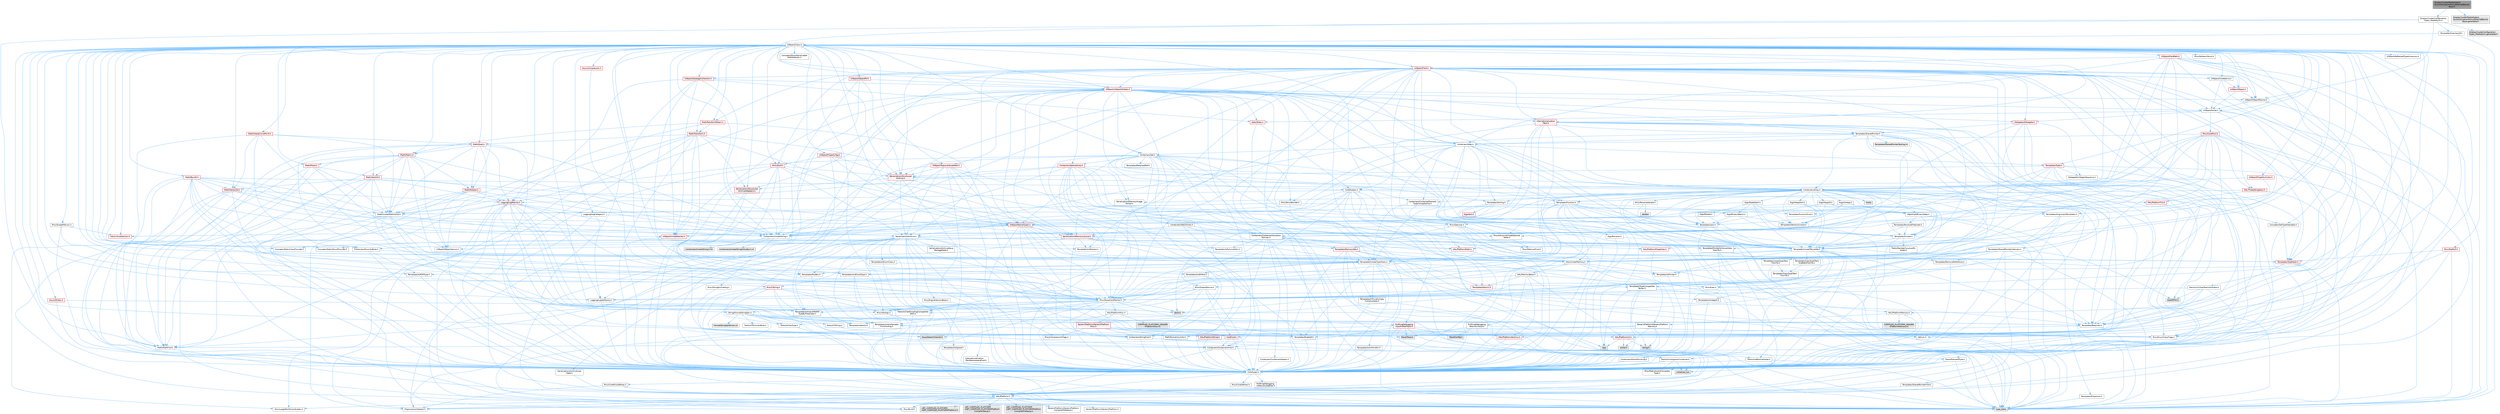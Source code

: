 digraph "DisplayClusterMediaOutputSynchronizationPolicyEthernetBarrierBase.h"
{
 // INTERACTIVE_SVG=YES
 // LATEX_PDF_SIZE
  bgcolor="transparent";
  edge [fontname=Helvetica,fontsize=10,labelfontname=Helvetica,labelfontsize=10];
  node [fontname=Helvetica,fontsize=10,shape=box,height=0.2,width=0.4];
  Node1 [id="Node000001",label="DisplayClusterMediaOutput\lSynchronizationPolicyEthernetBarrier\lBase.h",height=0.2,width=0.4,color="gray40", fillcolor="grey60", style="filled", fontcolor="black",tooltip=" "];
  Node1 -> Node2 [id="edge1_Node000001_Node000002",color="steelblue1",style="solid",tooltip=" "];
  Node2 [id="Node000002",label="DisplayClusterConfiguration\lTypes_MediaSync.h",height=0.2,width=0.4,color="grey40", fillcolor="white", style="filled",URL="$de/d48/DisplayClusterConfigurationTypes__MediaSync_8h.html",tooltip=" "];
  Node2 -> Node3 [id="edge2_Node000002_Node000003",color="steelblue1",style="solid",tooltip=" "];
  Node3 [id="Node000003",label="CoreTypes.h",height=0.2,width=0.4,color="grey40", fillcolor="white", style="filled",URL="$dc/dec/CoreTypes_8h.html",tooltip=" "];
  Node3 -> Node4 [id="edge3_Node000003_Node000004",color="steelblue1",style="solid",tooltip=" "];
  Node4 [id="Node000004",label="HAL/Platform.h",height=0.2,width=0.4,color="grey40", fillcolor="white", style="filled",URL="$d9/dd0/Platform_8h.html",tooltip=" "];
  Node4 -> Node5 [id="edge4_Node000004_Node000005",color="steelblue1",style="solid",tooltip=" "];
  Node5 [id="Node000005",label="Misc/Build.h",height=0.2,width=0.4,color="grey40", fillcolor="white", style="filled",URL="$d3/dbb/Build_8h.html",tooltip=" "];
  Node4 -> Node6 [id="edge5_Node000004_Node000006",color="steelblue1",style="solid",tooltip=" "];
  Node6 [id="Node000006",label="Misc/LargeWorldCoordinates.h",height=0.2,width=0.4,color="grey40", fillcolor="white", style="filled",URL="$d2/dcb/LargeWorldCoordinates_8h.html",tooltip=" "];
  Node4 -> Node7 [id="edge6_Node000004_Node000007",color="steelblue1",style="solid",tooltip=" "];
  Node7 [id="Node000007",label="type_traits",height=0.2,width=0.4,color="grey60", fillcolor="#E0E0E0", style="filled",tooltip=" "];
  Node4 -> Node8 [id="edge7_Node000004_Node000008",color="steelblue1",style="solid",tooltip=" "];
  Node8 [id="Node000008",label="PreprocessorHelpers.h",height=0.2,width=0.4,color="grey40", fillcolor="white", style="filled",URL="$db/ddb/PreprocessorHelpers_8h.html",tooltip=" "];
  Node4 -> Node9 [id="edge8_Node000004_Node000009",color="steelblue1",style="solid",tooltip=" "];
  Node9 [id="Node000009",label="UBT_COMPILED_PLATFORM\l/UBT_COMPILED_PLATFORMPlatform\lCompilerPreSetup.h",height=0.2,width=0.4,color="grey60", fillcolor="#E0E0E0", style="filled",tooltip=" "];
  Node4 -> Node10 [id="edge9_Node000004_Node000010",color="steelblue1",style="solid",tooltip=" "];
  Node10 [id="Node000010",label="GenericPlatform/GenericPlatform\lCompilerPreSetup.h",height=0.2,width=0.4,color="grey40", fillcolor="white", style="filled",URL="$d9/dc8/GenericPlatformCompilerPreSetup_8h.html",tooltip=" "];
  Node4 -> Node11 [id="edge10_Node000004_Node000011",color="steelblue1",style="solid",tooltip=" "];
  Node11 [id="Node000011",label="GenericPlatform/GenericPlatform.h",height=0.2,width=0.4,color="grey40", fillcolor="white", style="filled",URL="$d6/d84/GenericPlatform_8h.html",tooltip=" "];
  Node4 -> Node12 [id="edge11_Node000004_Node000012",color="steelblue1",style="solid",tooltip=" "];
  Node12 [id="Node000012",label="UBT_COMPILED_PLATFORM\l/UBT_COMPILED_PLATFORMPlatform.h",height=0.2,width=0.4,color="grey60", fillcolor="#E0E0E0", style="filled",tooltip=" "];
  Node4 -> Node13 [id="edge12_Node000004_Node000013",color="steelblue1",style="solid",tooltip=" "];
  Node13 [id="Node000013",label="UBT_COMPILED_PLATFORM\l/UBT_COMPILED_PLATFORMPlatform\lCompilerSetup.h",height=0.2,width=0.4,color="grey60", fillcolor="#E0E0E0", style="filled",tooltip=" "];
  Node3 -> Node14 [id="edge13_Node000003_Node000014",color="steelblue1",style="solid",tooltip=" "];
  Node14 [id="Node000014",label="ProfilingDebugging\l/UMemoryDefines.h",height=0.2,width=0.4,color="grey40", fillcolor="white", style="filled",URL="$d2/da2/UMemoryDefines_8h.html",tooltip=" "];
  Node3 -> Node15 [id="edge14_Node000003_Node000015",color="steelblue1",style="solid",tooltip=" "];
  Node15 [id="Node000015",label="Misc/CoreMiscDefines.h",height=0.2,width=0.4,color="grey40", fillcolor="white", style="filled",URL="$da/d38/CoreMiscDefines_8h.html",tooltip=" "];
  Node15 -> Node4 [id="edge15_Node000015_Node000004",color="steelblue1",style="solid",tooltip=" "];
  Node15 -> Node8 [id="edge16_Node000015_Node000008",color="steelblue1",style="solid",tooltip=" "];
  Node3 -> Node16 [id="edge17_Node000003_Node000016",color="steelblue1",style="solid",tooltip=" "];
  Node16 [id="Node000016",label="Misc/CoreDefines.h",height=0.2,width=0.4,color="grey40", fillcolor="white", style="filled",URL="$d3/dd2/CoreDefines_8h.html",tooltip=" "];
  Node2 -> Node17 [id="edge18_Node000002_Node000017",color="steelblue1",style="solid",tooltip=" "];
  Node17 [id="Node000017",label="Templates/SharedPointer.h",height=0.2,width=0.4,color="grey40", fillcolor="white", style="filled",URL="$d2/d17/SharedPointer_8h.html",tooltip=" "];
  Node17 -> Node3 [id="edge19_Node000017_Node000003",color="steelblue1",style="solid",tooltip=" "];
  Node17 -> Node18 [id="edge20_Node000017_Node000018",color="steelblue1",style="solid",tooltip=" "];
  Node18 [id="Node000018",label="Misc/IntrusiveUnsetOptional\lState.h",height=0.2,width=0.4,color="grey40", fillcolor="white", style="filled",URL="$d2/d0a/IntrusiveUnsetOptionalState_8h.html",tooltip=" "];
  Node18 -> Node19 [id="edge21_Node000018_Node000019",color="steelblue1",style="solid",tooltip=" "];
  Node19 [id="Node000019",label="Misc/OptionalFwd.h",height=0.2,width=0.4,color="grey40", fillcolor="white", style="filled",URL="$dc/d50/OptionalFwd_8h.html",tooltip=" "];
  Node17 -> Node20 [id="edge22_Node000017_Node000020",color="steelblue1",style="solid",tooltip=" "];
  Node20 [id="Node000020",label="Templates/PointerIsConvertible\lFromTo.h",height=0.2,width=0.4,color="grey40", fillcolor="white", style="filled",URL="$d6/d65/PointerIsConvertibleFromTo_8h.html",tooltip=" "];
  Node20 -> Node3 [id="edge23_Node000020_Node000003",color="steelblue1",style="solid",tooltip=" "];
  Node20 -> Node21 [id="edge24_Node000020_Node000021",color="steelblue1",style="solid",tooltip=" "];
  Node21 [id="Node000021",label="Misc/StaticAssertComplete\lType.h",height=0.2,width=0.4,color="grey40", fillcolor="white", style="filled",URL="$d5/d4e/StaticAssertCompleteType_8h.html",tooltip=" "];
  Node20 -> Node22 [id="edge25_Node000020_Node000022",color="steelblue1",style="solid",tooltip=" "];
  Node22 [id="Node000022",label="Templates/LosesQualifiers\lFromTo.h",height=0.2,width=0.4,color="grey40", fillcolor="white", style="filled",URL="$d2/db3/LosesQualifiersFromTo_8h.html",tooltip=" "];
  Node22 -> Node23 [id="edge26_Node000022_Node000023",color="steelblue1",style="solid",tooltip=" "];
  Node23 [id="Node000023",label="Templates/CopyQualifiers\lFromTo.h",height=0.2,width=0.4,color="grey40", fillcolor="white", style="filled",URL="$d5/db4/CopyQualifiersFromTo_8h.html",tooltip=" "];
  Node22 -> Node7 [id="edge27_Node000022_Node000007",color="steelblue1",style="solid",tooltip=" "];
  Node20 -> Node7 [id="edge28_Node000020_Node000007",color="steelblue1",style="solid",tooltip=" "];
  Node17 -> Node24 [id="edge29_Node000017_Node000024",color="steelblue1",style="solid",tooltip=" "];
  Node24 [id="Node000024",label="Misc/AssertionMacros.h",height=0.2,width=0.4,color="grey40", fillcolor="white", style="filled",URL="$d0/dfa/AssertionMacros_8h.html",tooltip=" "];
  Node24 -> Node3 [id="edge30_Node000024_Node000003",color="steelblue1",style="solid",tooltip=" "];
  Node24 -> Node4 [id="edge31_Node000024_Node000004",color="steelblue1",style="solid",tooltip=" "];
  Node24 -> Node25 [id="edge32_Node000024_Node000025",color="steelblue1",style="solid",tooltip=" "];
  Node25 [id="Node000025",label="HAL/PlatformMisc.h",height=0.2,width=0.4,color="grey40", fillcolor="white", style="filled",URL="$d0/df5/PlatformMisc_8h.html",tooltip=" "];
  Node25 -> Node3 [id="edge33_Node000025_Node000003",color="steelblue1",style="solid",tooltip=" "];
  Node25 -> Node26 [id="edge34_Node000025_Node000026",color="steelblue1",style="solid",tooltip=" "];
  Node26 [id="Node000026",label="GenericPlatform/GenericPlatform\lMisc.h",height=0.2,width=0.4,color="red", fillcolor="#FFF0F0", style="filled",URL="$db/d9a/GenericPlatformMisc_8h.html",tooltip=" "];
  Node26 -> Node27 [id="edge35_Node000026_Node000027",color="steelblue1",style="solid",tooltip=" "];
  Node27 [id="Node000027",label="Containers/StringFwd.h",height=0.2,width=0.4,color="grey40", fillcolor="white", style="filled",URL="$df/d37/StringFwd_8h.html",tooltip=" "];
  Node27 -> Node3 [id="edge36_Node000027_Node000003",color="steelblue1",style="solid",tooltip=" "];
  Node27 -> Node28 [id="edge37_Node000027_Node000028",color="steelblue1",style="solid",tooltip=" "];
  Node28 [id="Node000028",label="Traits/ElementType.h",height=0.2,width=0.4,color="grey40", fillcolor="white", style="filled",URL="$d5/d4f/ElementType_8h.html",tooltip=" "];
  Node28 -> Node4 [id="edge38_Node000028_Node000004",color="steelblue1",style="solid",tooltip=" "];
  Node28 -> Node29 [id="edge39_Node000028_Node000029",color="steelblue1",style="solid",tooltip=" "];
  Node29 [id="Node000029",label="initializer_list",height=0.2,width=0.4,color="grey60", fillcolor="#E0E0E0", style="filled",tooltip=" "];
  Node28 -> Node7 [id="edge40_Node000028_Node000007",color="steelblue1",style="solid",tooltip=" "];
  Node27 -> Node30 [id="edge41_Node000027_Node000030",color="steelblue1",style="solid",tooltip=" "];
  Node30 [id="Node000030",label="Traits/IsContiguousContainer.h",height=0.2,width=0.4,color="grey40", fillcolor="white", style="filled",URL="$d5/d3c/IsContiguousContainer_8h.html",tooltip=" "];
  Node30 -> Node3 [id="edge42_Node000030_Node000003",color="steelblue1",style="solid",tooltip=" "];
  Node30 -> Node21 [id="edge43_Node000030_Node000021",color="steelblue1",style="solid",tooltip=" "];
  Node30 -> Node29 [id="edge44_Node000030_Node000029",color="steelblue1",style="solid",tooltip=" "];
  Node26 -> Node31 [id="edge45_Node000026_Node000031",color="steelblue1",style="solid",tooltip=" "];
  Node31 [id="Node000031",label="CoreFwd.h",height=0.2,width=0.4,color="red", fillcolor="#FFF0F0", style="filled",URL="$d1/d1e/CoreFwd_8h.html",tooltip=" "];
  Node31 -> Node3 [id="edge46_Node000031_Node000003",color="steelblue1",style="solid",tooltip=" "];
  Node31 -> Node32 [id="edge47_Node000031_Node000032",color="steelblue1",style="solid",tooltip=" "];
  Node32 [id="Node000032",label="Containers/ContainersFwd.h",height=0.2,width=0.4,color="grey40", fillcolor="white", style="filled",URL="$d4/d0a/ContainersFwd_8h.html",tooltip=" "];
  Node32 -> Node4 [id="edge48_Node000032_Node000004",color="steelblue1",style="solid",tooltip=" "];
  Node32 -> Node3 [id="edge49_Node000032_Node000003",color="steelblue1",style="solid",tooltip=" "];
  Node32 -> Node30 [id="edge50_Node000032_Node000030",color="steelblue1",style="solid",tooltip=" "];
  Node31 -> Node33 [id="edge51_Node000031_Node000033",color="steelblue1",style="solid",tooltip=" "];
  Node33 [id="Node000033",label="Math/MathFwd.h",height=0.2,width=0.4,color="grey40", fillcolor="white", style="filled",URL="$d2/d10/MathFwd_8h.html",tooltip=" "];
  Node33 -> Node4 [id="edge52_Node000033_Node000004",color="steelblue1",style="solid",tooltip=" "];
  Node26 -> Node3 [id="edge53_Node000026_Node000003",color="steelblue1",style="solid",tooltip=" "];
  Node26 -> Node36 [id="edge54_Node000026_Node000036",color="steelblue1",style="solid",tooltip=" "];
  Node36 [id="Node000036",label="HAL/PlatformCrt.h",height=0.2,width=0.4,color="red", fillcolor="#FFF0F0", style="filled",URL="$d8/d75/PlatformCrt_8h.html",tooltip=" "];
  Node36 -> Node37 [id="edge55_Node000036_Node000037",color="steelblue1",style="solid",tooltip=" "];
  Node37 [id="Node000037",label="new",height=0.2,width=0.4,color="grey60", fillcolor="#E0E0E0", style="filled",tooltip=" "];
  Node36 -> Node38 [id="edge56_Node000036_Node000038",color="steelblue1",style="solid",tooltip=" "];
  Node38 [id="Node000038",label="wchar.h",height=0.2,width=0.4,color="grey60", fillcolor="#E0E0E0", style="filled",tooltip=" "];
  Node36 -> Node45 [id="edge57_Node000036_Node000045",color="steelblue1",style="solid",tooltip=" "];
  Node45 [id="Node000045",label="string.h",height=0.2,width=0.4,color="grey60", fillcolor="#E0E0E0", style="filled",tooltip=" "];
  Node26 -> Node46 [id="edge58_Node000026_Node000046",color="steelblue1",style="solid",tooltip=" "];
  Node46 [id="Node000046",label="Math/NumericLimits.h",height=0.2,width=0.4,color="grey40", fillcolor="white", style="filled",URL="$df/d1b/NumericLimits_8h.html",tooltip=" "];
  Node46 -> Node3 [id="edge59_Node000046_Node000003",color="steelblue1",style="solid",tooltip=" "];
  Node26 -> Node47 [id="edge60_Node000026_Node000047",color="steelblue1",style="solid",tooltip=" "];
  Node47 [id="Node000047",label="Misc/CompressionFlags.h",height=0.2,width=0.4,color="grey40", fillcolor="white", style="filled",URL="$d9/d76/CompressionFlags_8h.html",tooltip=" "];
  Node26 -> Node48 [id="edge61_Node000026_Node000048",color="steelblue1",style="solid",tooltip=" "];
  Node48 [id="Node000048",label="Misc/EnumClassFlags.h",height=0.2,width=0.4,color="grey40", fillcolor="white", style="filled",URL="$d8/de7/EnumClassFlags_8h.html",tooltip=" "];
  Node25 -> Node51 [id="edge62_Node000025_Node000051",color="steelblue1",style="solid",tooltip=" "];
  Node51 [id="Node000051",label="COMPILED_PLATFORM_HEADER\l(PlatformMisc.h)",height=0.2,width=0.4,color="grey60", fillcolor="#E0E0E0", style="filled",tooltip=" "];
  Node25 -> Node52 [id="edge63_Node000025_Node000052",color="steelblue1",style="solid",tooltip=" "];
  Node52 [id="Node000052",label="ProfilingDebugging\l/CpuProfilerTrace.h",height=0.2,width=0.4,color="red", fillcolor="#FFF0F0", style="filled",URL="$da/dcb/CpuProfilerTrace_8h.html",tooltip=" "];
  Node52 -> Node3 [id="edge64_Node000052_Node000003",color="steelblue1",style="solid",tooltip=" "];
  Node52 -> Node32 [id="edge65_Node000052_Node000032",color="steelblue1",style="solid",tooltip=" "];
  Node52 -> Node53 [id="edge66_Node000052_Node000053",color="steelblue1",style="solid",tooltip=" "];
  Node53 [id="Node000053",label="HAL/PlatformAtomics.h",height=0.2,width=0.4,color="red", fillcolor="#FFF0F0", style="filled",URL="$d3/d36/PlatformAtomics_8h.html",tooltip=" "];
  Node53 -> Node3 [id="edge67_Node000053_Node000003",color="steelblue1",style="solid",tooltip=" "];
  Node52 -> Node8 [id="edge68_Node000052_Node000008",color="steelblue1",style="solid",tooltip=" "];
  Node52 -> Node5 [id="edge69_Node000052_Node000005",color="steelblue1",style="solid",tooltip=" "];
  Node52 -> Node56 [id="edge70_Node000052_Node000056",color="steelblue1",style="solid",tooltip=" "];
  Node56 [id="Node000056",label="Trace/Config.h",height=0.2,width=0.4,color="grey60", fillcolor="#E0E0E0", style="filled",tooltip=" "];
  Node52 -> Node57 [id="edge71_Node000052_Node000057",color="steelblue1",style="solid",tooltip=" "];
  Node57 [id="Node000057",label="Trace/Detail/Channel.h",height=0.2,width=0.4,color="grey60", fillcolor="#E0E0E0", style="filled",tooltip=" "];
  Node52 -> Node59 [id="edge72_Node000052_Node000059",color="steelblue1",style="solid",tooltip=" "];
  Node59 [id="Node000059",label="Trace/Trace.h",height=0.2,width=0.4,color="grey60", fillcolor="#E0E0E0", style="filled",tooltip=" "];
  Node24 -> Node8 [id="edge73_Node000024_Node000008",color="steelblue1",style="solid",tooltip=" "];
  Node24 -> Node60 [id="edge74_Node000024_Node000060",color="steelblue1",style="solid",tooltip=" "];
  Node60 [id="Node000060",label="Templates/EnableIf.h",height=0.2,width=0.4,color="grey40", fillcolor="white", style="filled",URL="$d7/d60/EnableIf_8h.html",tooltip=" "];
  Node60 -> Node3 [id="edge75_Node000060_Node000003",color="steelblue1",style="solid",tooltip=" "];
  Node24 -> Node61 [id="edge76_Node000024_Node000061",color="steelblue1",style="solid",tooltip=" "];
  Node61 [id="Node000061",label="Templates/IsArrayOrRefOf\lTypeByPredicate.h",height=0.2,width=0.4,color="grey40", fillcolor="white", style="filled",URL="$d6/da1/IsArrayOrRefOfTypeByPredicate_8h.html",tooltip=" "];
  Node61 -> Node3 [id="edge77_Node000061_Node000003",color="steelblue1",style="solid",tooltip=" "];
  Node24 -> Node62 [id="edge78_Node000024_Node000062",color="steelblue1",style="solid",tooltip=" "];
  Node62 [id="Node000062",label="Templates/IsValidVariadic\lFunctionArg.h",height=0.2,width=0.4,color="grey40", fillcolor="white", style="filled",URL="$d0/dc8/IsValidVariadicFunctionArg_8h.html",tooltip=" "];
  Node62 -> Node3 [id="edge79_Node000062_Node000003",color="steelblue1",style="solid",tooltip=" "];
  Node62 -> Node63 [id="edge80_Node000062_Node000063",color="steelblue1",style="solid",tooltip=" "];
  Node63 [id="Node000063",label="IsEnum.h",height=0.2,width=0.4,color="grey40", fillcolor="white", style="filled",URL="$d4/de5/IsEnum_8h.html",tooltip=" "];
  Node62 -> Node7 [id="edge81_Node000062_Node000007",color="steelblue1",style="solid",tooltip=" "];
  Node24 -> Node64 [id="edge82_Node000024_Node000064",color="steelblue1",style="solid",tooltip=" "];
  Node64 [id="Node000064",label="Traits/IsCharEncodingCompatible\lWith.h",height=0.2,width=0.4,color="grey40", fillcolor="white", style="filled",URL="$df/dd1/IsCharEncodingCompatibleWith_8h.html",tooltip=" "];
  Node64 -> Node7 [id="edge83_Node000064_Node000007",color="steelblue1",style="solid",tooltip=" "];
  Node64 -> Node65 [id="edge84_Node000064_Node000065",color="steelblue1",style="solid",tooltip=" "];
  Node65 [id="Node000065",label="Traits/IsCharType.h",height=0.2,width=0.4,color="grey40", fillcolor="white", style="filled",URL="$db/d51/IsCharType_8h.html",tooltip=" "];
  Node65 -> Node3 [id="edge85_Node000065_Node000003",color="steelblue1",style="solid",tooltip=" "];
  Node24 -> Node66 [id="edge86_Node000024_Node000066",color="steelblue1",style="solid",tooltip=" "];
  Node66 [id="Node000066",label="Misc/VarArgs.h",height=0.2,width=0.4,color="grey40", fillcolor="white", style="filled",URL="$d5/d6f/VarArgs_8h.html",tooltip=" "];
  Node66 -> Node3 [id="edge87_Node000066_Node000003",color="steelblue1",style="solid",tooltip=" "];
  Node24 -> Node67 [id="edge88_Node000024_Node000067",color="steelblue1",style="solid",tooltip=" "];
  Node67 [id="Node000067",label="String/FormatStringSan.h",height=0.2,width=0.4,color="grey40", fillcolor="white", style="filled",URL="$d3/d8b/FormatStringSan_8h.html",tooltip=" "];
  Node67 -> Node7 [id="edge89_Node000067_Node000007",color="steelblue1",style="solid",tooltip=" "];
  Node67 -> Node3 [id="edge90_Node000067_Node000003",color="steelblue1",style="solid",tooltip=" "];
  Node67 -> Node68 [id="edge91_Node000067_Node000068",color="steelblue1",style="solid",tooltip=" "];
  Node68 [id="Node000068",label="Templates/Requires.h",height=0.2,width=0.4,color="grey40", fillcolor="white", style="filled",URL="$dc/d96/Requires_8h.html",tooltip=" "];
  Node68 -> Node60 [id="edge92_Node000068_Node000060",color="steelblue1",style="solid",tooltip=" "];
  Node68 -> Node7 [id="edge93_Node000068_Node000007",color="steelblue1",style="solid",tooltip=" "];
  Node67 -> Node69 [id="edge94_Node000067_Node000069",color="steelblue1",style="solid",tooltip=" "];
  Node69 [id="Node000069",label="Templates/Identity.h",height=0.2,width=0.4,color="grey40", fillcolor="white", style="filled",URL="$d0/dd5/Identity_8h.html",tooltip=" "];
  Node67 -> Node62 [id="edge95_Node000067_Node000062",color="steelblue1",style="solid",tooltip=" "];
  Node67 -> Node65 [id="edge96_Node000067_Node000065",color="steelblue1",style="solid",tooltip=" "];
  Node67 -> Node70 [id="edge97_Node000067_Node000070",color="steelblue1",style="solid",tooltip=" "];
  Node70 [id="Node000070",label="Traits/IsTEnumAsByte.h",height=0.2,width=0.4,color="grey40", fillcolor="white", style="filled",URL="$d1/de6/IsTEnumAsByte_8h.html",tooltip=" "];
  Node67 -> Node71 [id="edge98_Node000067_Node000071",color="steelblue1",style="solid",tooltip=" "];
  Node71 [id="Node000071",label="Traits/IsTString.h",height=0.2,width=0.4,color="grey40", fillcolor="white", style="filled",URL="$d0/df8/IsTString_8h.html",tooltip=" "];
  Node71 -> Node32 [id="edge99_Node000071_Node000032",color="steelblue1",style="solid",tooltip=" "];
  Node67 -> Node32 [id="edge100_Node000067_Node000032",color="steelblue1",style="solid",tooltip=" "];
  Node67 -> Node72 [id="edge101_Node000067_Node000072",color="steelblue1",style="solid",tooltip=" "];
  Node72 [id="Node000072",label="FormatStringSanErrors.inl",height=0.2,width=0.4,color="grey60", fillcolor="#E0E0E0", style="filled",tooltip=" "];
  Node24 -> Node73 [id="edge102_Node000024_Node000073",color="steelblue1",style="solid",tooltip=" "];
  Node73 [id="Node000073",label="atomic",height=0.2,width=0.4,color="grey60", fillcolor="#E0E0E0", style="filled",tooltip=" "];
  Node17 -> Node74 [id="edge103_Node000017_Node000074",color="steelblue1",style="solid",tooltip=" "];
  Node74 [id="Node000074",label="HAL/UnrealMemory.h",height=0.2,width=0.4,color="grey40", fillcolor="white", style="filled",URL="$d9/d96/UnrealMemory_8h.html",tooltip=" "];
  Node74 -> Node3 [id="edge104_Node000074_Node000003",color="steelblue1",style="solid",tooltip=" "];
  Node74 -> Node75 [id="edge105_Node000074_Node000075",color="steelblue1",style="solid",tooltip=" "];
  Node75 [id="Node000075",label="GenericPlatform/GenericPlatform\lMemory.h",height=0.2,width=0.4,color="grey40", fillcolor="white", style="filled",URL="$dd/d22/GenericPlatformMemory_8h.html",tooltip=" "];
  Node75 -> Node31 [id="edge106_Node000075_Node000031",color="steelblue1",style="solid",tooltip=" "];
  Node75 -> Node3 [id="edge107_Node000075_Node000003",color="steelblue1",style="solid",tooltip=" "];
  Node75 -> Node76 [id="edge108_Node000075_Node000076",color="steelblue1",style="solid",tooltip=" "];
  Node76 [id="Node000076",label="HAL/PlatformString.h",height=0.2,width=0.4,color="red", fillcolor="#FFF0F0", style="filled",URL="$db/db5/PlatformString_8h.html",tooltip=" "];
  Node76 -> Node3 [id="edge109_Node000076_Node000003",color="steelblue1",style="solid",tooltip=" "];
  Node75 -> Node45 [id="edge110_Node000075_Node000045",color="steelblue1",style="solid",tooltip=" "];
  Node75 -> Node38 [id="edge111_Node000075_Node000038",color="steelblue1",style="solid",tooltip=" "];
  Node74 -> Node78 [id="edge112_Node000074_Node000078",color="steelblue1",style="solid",tooltip=" "];
  Node78 [id="Node000078",label="HAL/MemoryBase.h",height=0.2,width=0.4,color="grey40", fillcolor="white", style="filled",URL="$d6/d9f/MemoryBase_8h.html",tooltip=" "];
  Node78 -> Node3 [id="edge113_Node000078_Node000003",color="steelblue1",style="solid",tooltip=" "];
  Node78 -> Node53 [id="edge114_Node000078_Node000053",color="steelblue1",style="solid",tooltip=" "];
  Node78 -> Node36 [id="edge115_Node000078_Node000036",color="steelblue1",style="solid",tooltip=" "];
  Node78 -> Node79 [id="edge116_Node000078_Node000079",color="steelblue1",style="solid",tooltip=" "];
  Node79 [id="Node000079",label="Misc/Exec.h",height=0.2,width=0.4,color="grey40", fillcolor="white", style="filled",URL="$de/ddb/Exec_8h.html",tooltip=" "];
  Node79 -> Node3 [id="edge117_Node000079_Node000003",color="steelblue1",style="solid",tooltip=" "];
  Node79 -> Node24 [id="edge118_Node000079_Node000024",color="steelblue1",style="solid",tooltip=" "];
  Node78 -> Node80 [id="edge119_Node000078_Node000080",color="steelblue1",style="solid",tooltip=" "];
  Node80 [id="Node000080",label="Misc/OutputDevice.h",height=0.2,width=0.4,color="grey40", fillcolor="white", style="filled",URL="$d7/d32/OutputDevice_8h.html",tooltip=" "];
  Node80 -> Node31 [id="edge120_Node000080_Node000031",color="steelblue1",style="solid",tooltip=" "];
  Node80 -> Node3 [id="edge121_Node000080_Node000003",color="steelblue1",style="solid",tooltip=" "];
  Node80 -> Node81 [id="edge122_Node000080_Node000081",color="steelblue1",style="solid",tooltip=" "];
  Node81 [id="Node000081",label="Logging/LogVerbosity.h",height=0.2,width=0.4,color="grey40", fillcolor="white", style="filled",URL="$d2/d8f/LogVerbosity_8h.html",tooltip=" "];
  Node81 -> Node3 [id="edge123_Node000081_Node000003",color="steelblue1",style="solid",tooltip=" "];
  Node80 -> Node66 [id="edge124_Node000080_Node000066",color="steelblue1",style="solid",tooltip=" "];
  Node80 -> Node61 [id="edge125_Node000080_Node000061",color="steelblue1",style="solid",tooltip=" "];
  Node80 -> Node62 [id="edge126_Node000080_Node000062",color="steelblue1",style="solid",tooltip=" "];
  Node80 -> Node64 [id="edge127_Node000080_Node000064",color="steelblue1",style="solid",tooltip=" "];
  Node78 -> Node82 [id="edge128_Node000078_Node000082",color="steelblue1",style="solid",tooltip=" "];
  Node82 [id="Node000082",label="Templates/Atomic.h",height=0.2,width=0.4,color="red", fillcolor="#FFF0F0", style="filled",URL="$d3/d91/Atomic_8h.html",tooltip=" "];
  Node82 -> Node85 [id="edge129_Node000082_Node000085",color="steelblue1",style="solid",tooltip=" "];
  Node85 [id="Node000085",label="Templates/IsIntegral.h",height=0.2,width=0.4,color="grey40", fillcolor="white", style="filled",URL="$da/d64/IsIntegral_8h.html",tooltip=" "];
  Node85 -> Node3 [id="edge130_Node000085_Node000003",color="steelblue1",style="solid",tooltip=" "];
  Node82 -> Node73 [id="edge131_Node000082_Node000073",color="steelblue1",style="solid",tooltip=" "];
  Node74 -> Node91 [id="edge132_Node000074_Node000091",color="steelblue1",style="solid",tooltip=" "];
  Node91 [id="Node000091",label="HAL/PlatformMemory.h",height=0.2,width=0.4,color="grey40", fillcolor="white", style="filled",URL="$de/d68/PlatformMemory_8h.html",tooltip=" "];
  Node91 -> Node3 [id="edge133_Node000091_Node000003",color="steelblue1",style="solid",tooltip=" "];
  Node91 -> Node75 [id="edge134_Node000091_Node000075",color="steelblue1",style="solid",tooltip=" "];
  Node91 -> Node92 [id="edge135_Node000091_Node000092",color="steelblue1",style="solid",tooltip=" "];
  Node92 [id="Node000092",label="COMPILED_PLATFORM_HEADER\l(PlatformMemory.h)",height=0.2,width=0.4,color="grey60", fillcolor="#E0E0E0", style="filled",tooltip=" "];
  Node74 -> Node93 [id="edge136_Node000074_Node000093",color="steelblue1",style="solid",tooltip=" "];
  Node93 [id="Node000093",label="ProfilingDebugging\l/MemoryTrace.h",height=0.2,width=0.4,color="grey40", fillcolor="white", style="filled",URL="$da/dd7/MemoryTrace_8h.html",tooltip=" "];
  Node93 -> Node4 [id="edge137_Node000093_Node000004",color="steelblue1",style="solid",tooltip=" "];
  Node93 -> Node48 [id="edge138_Node000093_Node000048",color="steelblue1",style="solid",tooltip=" "];
  Node93 -> Node56 [id="edge139_Node000093_Node000056",color="steelblue1",style="solid",tooltip=" "];
  Node93 -> Node59 [id="edge140_Node000093_Node000059",color="steelblue1",style="solid",tooltip=" "];
  Node74 -> Node94 [id="edge141_Node000074_Node000094",color="steelblue1",style="solid",tooltip=" "];
  Node94 [id="Node000094",label="Templates/IsPointer.h",height=0.2,width=0.4,color="grey40", fillcolor="white", style="filled",URL="$d7/d05/IsPointer_8h.html",tooltip=" "];
  Node94 -> Node3 [id="edge142_Node000094_Node000003",color="steelblue1",style="solid",tooltip=" "];
  Node17 -> Node95 [id="edge143_Node000017_Node000095",color="steelblue1",style="solid",tooltip=" "];
  Node95 [id="Node000095",label="Containers/Array.h",height=0.2,width=0.4,color="grey40", fillcolor="white", style="filled",URL="$df/dd0/Array_8h.html",tooltip=" "];
  Node95 -> Node3 [id="edge144_Node000095_Node000003",color="steelblue1",style="solid",tooltip=" "];
  Node95 -> Node24 [id="edge145_Node000095_Node000024",color="steelblue1",style="solid",tooltip=" "];
  Node95 -> Node18 [id="edge146_Node000095_Node000018",color="steelblue1",style="solid",tooltip=" "];
  Node95 -> Node96 [id="edge147_Node000095_Node000096",color="steelblue1",style="solid",tooltip=" "];
  Node96 [id="Node000096",label="Misc/ReverseIterate.h",height=0.2,width=0.4,color="grey40", fillcolor="white", style="filled",URL="$db/de3/ReverseIterate_8h.html",tooltip=" "];
  Node96 -> Node4 [id="edge148_Node000096_Node000004",color="steelblue1",style="solid",tooltip=" "];
  Node96 -> Node97 [id="edge149_Node000096_Node000097",color="steelblue1",style="solid",tooltip=" "];
  Node97 [id="Node000097",label="iterator",height=0.2,width=0.4,color="grey60", fillcolor="#E0E0E0", style="filled",tooltip=" "];
  Node95 -> Node74 [id="edge150_Node000095_Node000074",color="steelblue1",style="solid",tooltip=" "];
  Node95 -> Node98 [id="edge151_Node000095_Node000098",color="steelblue1",style="solid",tooltip=" "];
  Node98 [id="Node000098",label="Templates/UnrealTypeTraits.h",height=0.2,width=0.4,color="grey40", fillcolor="white", style="filled",URL="$d2/d2d/UnrealTypeTraits_8h.html",tooltip=" "];
  Node98 -> Node3 [id="edge152_Node000098_Node000003",color="steelblue1",style="solid",tooltip=" "];
  Node98 -> Node94 [id="edge153_Node000098_Node000094",color="steelblue1",style="solid",tooltip=" "];
  Node98 -> Node24 [id="edge154_Node000098_Node000024",color="steelblue1",style="solid",tooltip=" "];
  Node98 -> Node87 [id="edge155_Node000098_Node000087",color="steelblue1",style="solid",tooltip=" "];
  Node87 [id="Node000087",label="Templates/AndOrNot.h",height=0.2,width=0.4,color="grey40", fillcolor="white", style="filled",URL="$db/d0a/AndOrNot_8h.html",tooltip=" "];
  Node87 -> Node3 [id="edge156_Node000087_Node000003",color="steelblue1",style="solid",tooltip=" "];
  Node98 -> Node60 [id="edge157_Node000098_Node000060",color="steelblue1",style="solid",tooltip=" "];
  Node98 -> Node99 [id="edge158_Node000098_Node000099",color="steelblue1",style="solid",tooltip=" "];
  Node99 [id="Node000099",label="Templates/IsArithmetic.h",height=0.2,width=0.4,color="grey40", fillcolor="white", style="filled",URL="$d2/d5d/IsArithmetic_8h.html",tooltip=" "];
  Node99 -> Node3 [id="edge159_Node000099_Node000003",color="steelblue1",style="solid",tooltip=" "];
  Node98 -> Node63 [id="edge160_Node000098_Node000063",color="steelblue1",style="solid",tooltip=" "];
  Node98 -> Node100 [id="edge161_Node000098_Node000100",color="steelblue1",style="solid",tooltip=" "];
  Node100 [id="Node000100",label="Templates/Models.h",height=0.2,width=0.4,color="grey40", fillcolor="white", style="filled",URL="$d3/d0c/Models_8h.html",tooltip=" "];
  Node100 -> Node69 [id="edge162_Node000100_Node000069",color="steelblue1",style="solid",tooltip=" "];
  Node98 -> Node101 [id="edge163_Node000098_Node000101",color="steelblue1",style="solid",tooltip=" "];
  Node101 [id="Node000101",label="Templates/IsPODType.h",height=0.2,width=0.4,color="grey40", fillcolor="white", style="filled",URL="$d7/db1/IsPODType_8h.html",tooltip=" "];
  Node101 -> Node3 [id="edge164_Node000101_Node000003",color="steelblue1",style="solid",tooltip=" "];
  Node98 -> Node102 [id="edge165_Node000098_Node000102",color="steelblue1",style="solid",tooltip=" "];
  Node102 [id="Node000102",label="Templates/IsUECoreType.h",height=0.2,width=0.4,color="grey40", fillcolor="white", style="filled",URL="$d1/db8/IsUECoreType_8h.html",tooltip=" "];
  Node102 -> Node3 [id="edge166_Node000102_Node000003",color="steelblue1",style="solid",tooltip=" "];
  Node102 -> Node7 [id="edge167_Node000102_Node000007",color="steelblue1",style="solid",tooltip=" "];
  Node98 -> Node88 [id="edge168_Node000098_Node000088",color="steelblue1",style="solid",tooltip=" "];
  Node88 [id="Node000088",label="Templates/IsTriviallyCopy\lConstructible.h",height=0.2,width=0.4,color="grey40", fillcolor="white", style="filled",URL="$d3/d78/IsTriviallyCopyConstructible_8h.html",tooltip=" "];
  Node88 -> Node3 [id="edge169_Node000088_Node000003",color="steelblue1",style="solid",tooltip=" "];
  Node88 -> Node7 [id="edge170_Node000088_Node000007",color="steelblue1",style="solid",tooltip=" "];
  Node95 -> Node103 [id="edge171_Node000095_Node000103",color="steelblue1",style="solid",tooltip=" "];
  Node103 [id="Node000103",label="Templates/UnrealTemplate.h",height=0.2,width=0.4,color="grey40", fillcolor="white", style="filled",URL="$d4/d24/UnrealTemplate_8h.html",tooltip=" "];
  Node103 -> Node3 [id="edge172_Node000103_Node000003",color="steelblue1",style="solid",tooltip=" "];
  Node103 -> Node94 [id="edge173_Node000103_Node000094",color="steelblue1",style="solid",tooltip=" "];
  Node103 -> Node74 [id="edge174_Node000103_Node000074",color="steelblue1",style="solid",tooltip=" "];
  Node103 -> Node104 [id="edge175_Node000103_Node000104",color="steelblue1",style="solid",tooltip=" "];
  Node104 [id="Node000104",label="Templates/CopyQualifiers\lAndRefsFromTo.h",height=0.2,width=0.4,color="grey40", fillcolor="white", style="filled",URL="$d3/db3/CopyQualifiersAndRefsFromTo_8h.html",tooltip=" "];
  Node104 -> Node23 [id="edge176_Node000104_Node000023",color="steelblue1",style="solid",tooltip=" "];
  Node103 -> Node98 [id="edge177_Node000103_Node000098",color="steelblue1",style="solid",tooltip=" "];
  Node103 -> Node105 [id="edge178_Node000103_Node000105",color="steelblue1",style="solid",tooltip=" "];
  Node105 [id="Node000105",label="Templates/RemoveReference.h",height=0.2,width=0.4,color="grey40", fillcolor="white", style="filled",URL="$da/dbe/RemoveReference_8h.html",tooltip=" "];
  Node105 -> Node3 [id="edge179_Node000105_Node000003",color="steelblue1",style="solid",tooltip=" "];
  Node103 -> Node68 [id="edge180_Node000103_Node000068",color="steelblue1",style="solid",tooltip=" "];
  Node103 -> Node106 [id="edge181_Node000103_Node000106",color="steelblue1",style="solid",tooltip=" "];
  Node106 [id="Node000106",label="Templates/TypeCompatible\lBytes.h",height=0.2,width=0.4,color="grey40", fillcolor="white", style="filled",URL="$df/d0a/TypeCompatibleBytes_8h.html",tooltip=" "];
  Node106 -> Node3 [id="edge182_Node000106_Node000003",color="steelblue1",style="solid",tooltip=" "];
  Node106 -> Node45 [id="edge183_Node000106_Node000045",color="steelblue1",style="solid",tooltip=" "];
  Node106 -> Node37 [id="edge184_Node000106_Node000037",color="steelblue1",style="solid",tooltip=" "];
  Node106 -> Node7 [id="edge185_Node000106_Node000007",color="steelblue1",style="solid",tooltip=" "];
  Node103 -> Node69 [id="edge186_Node000103_Node000069",color="steelblue1",style="solid",tooltip=" "];
  Node103 -> Node30 [id="edge187_Node000103_Node000030",color="steelblue1",style="solid",tooltip=" "];
  Node103 -> Node107 [id="edge188_Node000103_Node000107",color="steelblue1",style="solid",tooltip=" "];
  Node107 [id="Node000107",label="Traits/UseBitwiseSwap.h",height=0.2,width=0.4,color="grey40", fillcolor="white", style="filled",URL="$db/df3/UseBitwiseSwap_8h.html",tooltip=" "];
  Node107 -> Node3 [id="edge189_Node000107_Node000003",color="steelblue1",style="solid",tooltip=" "];
  Node107 -> Node7 [id="edge190_Node000107_Node000007",color="steelblue1",style="solid",tooltip=" "];
  Node103 -> Node7 [id="edge191_Node000103_Node000007",color="steelblue1",style="solid",tooltip=" "];
  Node95 -> Node108 [id="edge192_Node000095_Node000108",color="steelblue1",style="solid",tooltip=" "];
  Node108 [id="Node000108",label="Containers/AllowShrinking.h",height=0.2,width=0.4,color="grey40", fillcolor="white", style="filled",URL="$d7/d1a/AllowShrinking_8h.html",tooltip=" "];
  Node108 -> Node3 [id="edge193_Node000108_Node000003",color="steelblue1",style="solid",tooltip=" "];
  Node95 -> Node109 [id="edge194_Node000095_Node000109",color="steelblue1",style="solid",tooltip=" "];
  Node109 [id="Node000109",label="Containers/ContainerAllocation\lPolicies.h",height=0.2,width=0.4,color="grey40", fillcolor="white", style="filled",URL="$d7/dff/ContainerAllocationPolicies_8h.html",tooltip=" "];
  Node109 -> Node3 [id="edge195_Node000109_Node000003",color="steelblue1",style="solid",tooltip=" "];
  Node109 -> Node110 [id="edge196_Node000109_Node000110",color="steelblue1",style="solid",tooltip=" "];
  Node110 [id="Node000110",label="Containers/ContainerHelpers.h",height=0.2,width=0.4,color="grey40", fillcolor="white", style="filled",URL="$d7/d33/ContainerHelpers_8h.html",tooltip=" "];
  Node110 -> Node3 [id="edge197_Node000110_Node000003",color="steelblue1",style="solid",tooltip=" "];
  Node109 -> Node109 [id="edge198_Node000109_Node000109",color="steelblue1",style="solid",tooltip=" "];
  Node109 -> Node111 [id="edge199_Node000109_Node000111",color="steelblue1",style="solid",tooltip=" "];
  Node111 [id="Node000111",label="HAL/PlatformMath.h",height=0.2,width=0.4,color="red", fillcolor="#FFF0F0", style="filled",URL="$dc/d53/PlatformMath_8h.html",tooltip=" "];
  Node111 -> Node3 [id="edge200_Node000111_Node000003",color="steelblue1",style="solid",tooltip=" "];
  Node109 -> Node74 [id="edge201_Node000109_Node000074",color="steelblue1",style="solid",tooltip=" "];
  Node109 -> Node46 [id="edge202_Node000109_Node000046",color="steelblue1",style="solid",tooltip=" "];
  Node109 -> Node24 [id="edge203_Node000109_Node000024",color="steelblue1",style="solid",tooltip=" "];
  Node109 -> Node119 [id="edge204_Node000109_Node000119",color="steelblue1",style="solid",tooltip=" "];
  Node119 [id="Node000119",label="Templates/IsPolymorphic.h",height=0.2,width=0.4,color="grey40", fillcolor="white", style="filled",URL="$dc/d20/IsPolymorphic_8h.html",tooltip=" "];
  Node109 -> Node120 [id="edge205_Node000109_Node000120",color="steelblue1",style="solid",tooltip=" "];
  Node120 [id="Node000120",label="Templates/MemoryOps.h",height=0.2,width=0.4,color="red", fillcolor="#FFF0F0", style="filled",URL="$db/dea/MemoryOps_8h.html",tooltip=" "];
  Node120 -> Node3 [id="edge206_Node000120_Node000003",color="steelblue1",style="solid",tooltip=" "];
  Node120 -> Node74 [id="edge207_Node000120_Node000074",color="steelblue1",style="solid",tooltip=" "];
  Node120 -> Node88 [id="edge208_Node000120_Node000088",color="steelblue1",style="solid",tooltip=" "];
  Node120 -> Node68 [id="edge209_Node000120_Node000068",color="steelblue1",style="solid",tooltip=" "];
  Node120 -> Node98 [id="edge210_Node000120_Node000098",color="steelblue1",style="solid",tooltip=" "];
  Node120 -> Node107 [id="edge211_Node000120_Node000107",color="steelblue1",style="solid",tooltip=" "];
  Node120 -> Node37 [id="edge212_Node000120_Node000037",color="steelblue1",style="solid",tooltip=" "];
  Node120 -> Node7 [id="edge213_Node000120_Node000007",color="steelblue1",style="solid",tooltip=" "];
  Node109 -> Node106 [id="edge214_Node000109_Node000106",color="steelblue1",style="solid",tooltip=" "];
  Node109 -> Node7 [id="edge215_Node000109_Node000007",color="steelblue1",style="solid",tooltip=" "];
  Node95 -> Node121 [id="edge216_Node000095_Node000121",color="steelblue1",style="solid",tooltip=" "];
  Node121 [id="Node000121",label="Containers/ContainerElement\lTypeCompatibility.h",height=0.2,width=0.4,color="grey40", fillcolor="white", style="filled",URL="$df/ddf/ContainerElementTypeCompatibility_8h.html",tooltip=" "];
  Node121 -> Node3 [id="edge217_Node000121_Node000003",color="steelblue1",style="solid",tooltip=" "];
  Node121 -> Node98 [id="edge218_Node000121_Node000098",color="steelblue1",style="solid",tooltip=" "];
  Node95 -> Node122 [id="edge219_Node000095_Node000122",color="steelblue1",style="solid",tooltip=" "];
  Node122 [id="Node000122",label="Serialization/Archive.h",height=0.2,width=0.4,color="grey40", fillcolor="white", style="filled",URL="$d7/d3b/Archive_8h.html",tooltip=" "];
  Node122 -> Node31 [id="edge220_Node000122_Node000031",color="steelblue1",style="solid",tooltip=" "];
  Node122 -> Node3 [id="edge221_Node000122_Node000003",color="steelblue1",style="solid",tooltip=" "];
  Node122 -> Node123 [id="edge222_Node000122_Node000123",color="steelblue1",style="solid",tooltip=" "];
  Node123 [id="Node000123",label="HAL/PlatformProperties.h",height=0.2,width=0.4,color="red", fillcolor="#FFF0F0", style="filled",URL="$d9/db0/PlatformProperties_8h.html",tooltip=" "];
  Node123 -> Node3 [id="edge223_Node000123_Node000003",color="steelblue1",style="solid",tooltip=" "];
  Node122 -> Node126 [id="edge224_Node000122_Node000126",color="steelblue1",style="solid",tooltip=" "];
  Node126 [id="Node000126",label="Internationalization\l/TextNamespaceFwd.h",height=0.2,width=0.4,color="grey40", fillcolor="white", style="filled",URL="$d8/d97/TextNamespaceFwd_8h.html",tooltip=" "];
  Node126 -> Node3 [id="edge225_Node000126_Node000003",color="steelblue1",style="solid",tooltip=" "];
  Node122 -> Node33 [id="edge226_Node000122_Node000033",color="steelblue1",style="solid",tooltip=" "];
  Node122 -> Node24 [id="edge227_Node000122_Node000024",color="steelblue1",style="solid",tooltip=" "];
  Node122 -> Node5 [id="edge228_Node000122_Node000005",color="steelblue1",style="solid",tooltip=" "];
  Node122 -> Node47 [id="edge229_Node000122_Node000047",color="steelblue1",style="solid",tooltip=" "];
  Node122 -> Node127 [id="edge230_Node000122_Node000127",color="steelblue1",style="solid",tooltip=" "];
  Node127 [id="Node000127",label="Misc/EngineVersionBase.h",height=0.2,width=0.4,color="grey40", fillcolor="white", style="filled",URL="$d5/d2b/EngineVersionBase_8h.html",tooltip=" "];
  Node127 -> Node3 [id="edge231_Node000127_Node000003",color="steelblue1",style="solid",tooltip=" "];
  Node122 -> Node66 [id="edge232_Node000122_Node000066",color="steelblue1",style="solid",tooltip=" "];
  Node122 -> Node128 [id="edge233_Node000122_Node000128",color="steelblue1",style="solid",tooltip=" "];
  Node128 [id="Node000128",label="Serialization/ArchiveCook\lData.h",height=0.2,width=0.4,color="grey40", fillcolor="white", style="filled",URL="$dc/db6/ArchiveCookData_8h.html",tooltip=" "];
  Node128 -> Node4 [id="edge234_Node000128_Node000004",color="steelblue1",style="solid",tooltip=" "];
  Node122 -> Node129 [id="edge235_Node000122_Node000129",color="steelblue1",style="solid",tooltip=" "];
  Node129 [id="Node000129",label="Serialization/ArchiveSave\lPackageData.h",height=0.2,width=0.4,color="grey40", fillcolor="white", style="filled",URL="$d1/d37/ArchiveSavePackageData_8h.html",tooltip=" "];
  Node122 -> Node60 [id="edge236_Node000122_Node000060",color="steelblue1",style="solid",tooltip=" "];
  Node122 -> Node61 [id="edge237_Node000122_Node000061",color="steelblue1",style="solid",tooltip=" "];
  Node122 -> Node130 [id="edge238_Node000122_Node000130",color="steelblue1",style="solid",tooltip=" "];
  Node130 [id="Node000130",label="Templates/IsEnumClass.h",height=0.2,width=0.4,color="grey40", fillcolor="white", style="filled",URL="$d7/d15/IsEnumClass_8h.html",tooltip=" "];
  Node130 -> Node3 [id="edge239_Node000130_Node000003",color="steelblue1",style="solid",tooltip=" "];
  Node130 -> Node87 [id="edge240_Node000130_Node000087",color="steelblue1",style="solid",tooltip=" "];
  Node122 -> Node116 [id="edge241_Node000122_Node000116",color="steelblue1",style="solid",tooltip=" "];
  Node116 [id="Node000116",label="Templates/IsSigned.h",height=0.2,width=0.4,color="grey40", fillcolor="white", style="filled",URL="$d8/dd8/IsSigned_8h.html",tooltip=" "];
  Node116 -> Node3 [id="edge242_Node000116_Node000003",color="steelblue1",style="solid",tooltip=" "];
  Node122 -> Node62 [id="edge243_Node000122_Node000062",color="steelblue1",style="solid",tooltip=" "];
  Node122 -> Node103 [id="edge244_Node000122_Node000103",color="steelblue1",style="solid",tooltip=" "];
  Node122 -> Node64 [id="edge245_Node000122_Node000064",color="steelblue1",style="solid",tooltip=" "];
  Node122 -> Node131 [id="edge246_Node000122_Node000131",color="steelblue1",style="solid",tooltip=" "];
  Node131 [id="Node000131",label="UObject/ObjectVersion.h",height=0.2,width=0.4,color="grey40", fillcolor="white", style="filled",URL="$da/d63/ObjectVersion_8h.html",tooltip=" "];
  Node131 -> Node3 [id="edge247_Node000131_Node000003",color="steelblue1",style="solid",tooltip=" "];
  Node95 -> Node132 [id="edge248_Node000095_Node000132",color="steelblue1",style="solid",tooltip=" "];
  Node132 [id="Node000132",label="Serialization/MemoryImage\lWriter.h",height=0.2,width=0.4,color="grey40", fillcolor="white", style="filled",URL="$d0/d08/MemoryImageWriter_8h.html",tooltip=" "];
  Node132 -> Node3 [id="edge249_Node000132_Node000003",color="steelblue1",style="solid",tooltip=" "];
  Node132 -> Node133 [id="edge250_Node000132_Node000133",color="steelblue1",style="solid",tooltip=" "];
  Node133 [id="Node000133",label="Serialization/MemoryLayout.h",height=0.2,width=0.4,color="red", fillcolor="#FFF0F0", style="filled",URL="$d7/d66/MemoryLayout_8h.html",tooltip=" "];
  Node133 -> Node134 [id="edge251_Node000133_Node000134",color="steelblue1",style="solid",tooltip=" "];
  Node134 [id="Node000134",label="Concepts/StaticClassProvider.h",height=0.2,width=0.4,color="grey40", fillcolor="white", style="filled",URL="$dd/d83/StaticClassProvider_8h.html",tooltip=" "];
  Node133 -> Node135 [id="edge252_Node000133_Node000135",color="steelblue1",style="solid",tooltip=" "];
  Node135 [id="Node000135",label="Concepts/StaticStructProvider.h",height=0.2,width=0.4,color="grey40", fillcolor="white", style="filled",URL="$d5/d77/StaticStructProvider_8h.html",tooltip=" "];
  Node133 -> Node136 [id="edge253_Node000133_Node000136",color="steelblue1",style="solid",tooltip=" "];
  Node136 [id="Node000136",label="Containers/EnumAsByte.h",height=0.2,width=0.4,color="grey40", fillcolor="white", style="filled",URL="$d6/d9a/EnumAsByte_8h.html",tooltip=" "];
  Node136 -> Node3 [id="edge254_Node000136_Node000003",color="steelblue1",style="solid",tooltip=" "];
  Node136 -> Node101 [id="edge255_Node000136_Node000101",color="steelblue1",style="solid",tooltip=" "];
  Node136 -> Node137 [id="edge256_Node000136_Node000137",color="steelblue1",style="solid",tooltip=" "];
  Node137 [id="Node000137",label="Templates/TypeHash.h",height=0.2,width=0.4,color="red", fillcolor="#FFF0F0", style="filled",URL="$d1/d62/TypeHash_8h.html",tooltip=" "];
  Node137 -> Node3 [id="edge257_Node000137_Node000003",color="steelblue1",style="solid",tooltip=" "];
  Node137 -> Node68 [id="edge258_Node000137_Node000068",color="steelblue1",style="solid",tooltip=" "];
  Node137 -> Node7 [id="edge259_Node000137_Node000007",color="steelblue1",style="solid",tooltip=" "];
  Node133 -> Node27 [id="edge260_Node000133_Node000027",color="steelblue1",style="solid",tooltip=" "];
  Node133 -> Node74 [id="edge261_Node000133_Node000074",color="steelblue1",style="solid",tooltip=" "];
  Node133 -> Node60 [id="edge262_Node000133_Node000060",color="steelblue1",style="solid",tooltip=" "];
  Node133 -> Node145 [id="edge263_Node000133_Node000145",color="steelblue1",style="solid",tooltip=" "];
  Node145 [id="Node000145",label="Templates/IsAbstract.h",height=0.2,width=0.4,color="grey40", fillcolor="white", style="filled",URL="$d8/db7/IsAbstract_8h.html",tooltip=" "];
  Node133 -> Node119 [id="edge264_Node000133_Node000119",color="steelblue1",style="solid",tooltip=" "];
  Node133 -> Node100 [id="edge265_Node000133_Node000100",color="steelblue1",style="solid",tooltip=" "];
  Node133 -> Node103 [id="edge266_Node000133_Node000103",color="steelblue1",style="solid",tooltip=" "];
  Node95 -> Node146 [id="edge267_Node000095_Node000146",color="steelblue1",style="solid",tooltip=" "];
  Node146 [id="Node000146",label="Algo/Heapify.h",height=0.2,width=0.4,color="grey40", fillcolor="white", style="filled",URL="$d0/d2a/Heapify_8h.html",tooltip=" "];
  Node146 -> Node147 [id="edge268_Node000146_Node000147",color="steelblue1",style="solid",tooltip=" "];
  Node147 [id="Node000147",label="Algo/Impl/BinaryHeap.h",height=0.2,width=0.4,color="grey40", fillcolor="white", style="filled",URL="$d7/da3/Algo_2Impl_2BinaryHeap_8h.html",tooltip=" "];
  Node147 -> Node148 [id="edge269_Node000147_Node000148",color="steelblue1",style="solid",tooltip=" "];
  Node148 [id="Node000148",label="Templates/Invoke.h",height=0.2,width=0.4,color="grey40", fillcolor="white", style="filled",URL="$d7/deb/Invoke_8h.html",tooltip=" "];
  Node148 -> Node3 [id="edge270_Node000148_Node000003",color="steelblue1",style="solid",tooltip=" "];
  Node148 -> Node149 [id="edge271_Node000148_Node000149",color="steelblue1",style="solid",tooltip=" "];
  Node149 [id="Node000149",label="Traits/MemberFunctionPtr\lOuter.h",height=0.2,width=0.4,color="grey40", fillcolor="white", style="filled",URL="$db/da7/MemberFunctionPtrOuter_8h.html",tooltip=" "];
  Node148 -> Node103 [id="edge272_Node000148_Node000103",color="steelblue1",style="solid",tooltip=" "];
  Node148 -> Node7 [id="edge273_Node000148_Node000007",color="steelblue1",style="solid",tooltip=" "];
  Node147 -> Node150 [id="edge274_Node000147_Node000150",color="steelblue1",style="solid",tooltip=" "];
  Node150 [id="Node000150",label="Templates/Projection.h",height=0.2,width=0.4,color="grey40", fillcolor="white", style="filled",URL="$d7/df0/Projection_8h.html",tooltip=" "];
  Node150 -> Node7 [id="edge275_Node000150_Node000007",color="steelblue1",style="solid",tooltip=" "];
  Node147 -> Node151 [id="edge276_Node000147_Node000151",color="steelblue1",style="solid",tooltip=" "];
  Node151 [id="Node000151",label="Templates/ReversePredicate.h",height=0.2,width=0.4,color="grey40", fillcolor="white", style="filled",URL="$d8/d28/ReversePredicate_8h.html",tooltip=" "];
  Node151 -> Node148 [id="edge277_Node000151_Node000148",color="steelblue1",style="solid",tooltip=" "];
  Node151 -> Node103 [id="edge278_Node000151_Node000103",color="steelblue1",style="solid",tooltip=" "];
  Node147 -> Node7 [id="edge279_Node000147_Node000007",color="steelblue1",style="solid",tooltip=" "];
  Node146 -> Node152 [id="edge280_Node000146_Node000152",color="steelblue1",style="solid",tooltip=" "];
  Node152 [id="Node000152",label="Templates/IdentityFunctor.h",height=0.2,width=0.4,color="grey40", fillcolor="white", style="filled",URL="$d7/d2e/IdentityFunctor_8h.html",tooltip=" "];
  Node152 -> Node4 [id="edge281_Node000152_Node000004",color="steelblue1",style="solid",tooltip=" "];
  Node146 -> Node148 [id="edge282_Node000146_Node000148",color="steelblue1",style="solid",tooltip=" "];
  Node146 -> Node153 [id="edge283_Node000146_Node000153",color="steelblue1",style="solid",tooltip=" "];
  Node153 [id="Node000153",label="Templates/Less.h",height=0.2,width=0.4,color="grey40", fillcolor="white", style="filled",URL="$de/dc8/Less_8h.html",tooltip=" "];
  Node153 -> Node3 [id="edge284_Node000153_Node000003",color="steelblue1",style="solid",tooltip=" "];
  Node153 -> Node103 [id="edge285_Node000153_Node000103",color="steelblue1",style="solid",tooltip=" "];
  Node146 -> Node103 [id="edge286_Node000146_Node000103",color="steelblue1",style="solid",tooltip=" "];
  Node95 -> Node154 [id="edge287_Node000095_Node000154",color="steelblue1",style="solid",tooltip=" "];
  Node154 [id="Node000154",label="Algo/HeapSort.h",height=0.2,width=0.4,color="grey40", fillcolor="white", style="filled",URL="$d3/d92/HeapSort_8h.html",tooltip=" "];
  Node154 -> Node147 [id="edge288_Node000154_Node000147",color="steelblue1",style="solid",tooltip=" "];
  Node154 -> Node152 [id="edge289_Node000154_Node000152",color="steelblue1",style="solid",tooltip=" "];
  Node154 -> Node153 [id="edge290_Node000154_Node000153",color="steelblue1",style="solid",tooltip=" "];
  Node154 -> Node103 [id="edge291_Node000154_Node000103",color="steelblue1",style="solid",tooltip=" "];
  Node95 -> Node155 [id="edge292_Node000095_Node000155",color="steelblue1",style="solid",tooltip=" "];
  Node155 [id="Node000155",label="Algo/IsHeap.h",height=0.2,width=0.4,color="grey40", fillcolor="white", style="filled",URL="$de/d32/IsHeap_8h.html",tooltip=" "];
  Node155 -> Node147 [id="edge293_Node000155_Node000147",color="steelblue1",style="solid",tooltip=" "];
  Node155 -> Node152 [id="edge294_Node000155_Node000152",color="steelblue1",style="solid",tooltip=" "];
  Node155 -> Node148 [id="edge295_Node000155_Node000148",color="steelblue1",style="solid",tooltip=" "];
  Node155 -> Node153 [id="edge296_Node000155_Node000153",color="steelblue1",style="solid",tooltip=" "];
  Node155 -> Node103 [id="edge297_Node000155_Node000103",color="steelblue1",style="solid",tooltip=" "];
  Node95 -> Node147 [id="edge298_Node000095_Node000147",color="steelblue1",style="solid",tooltip=" "];
  Node95 -> Node156 [id="edge299_Node000095_Node000156",color="steelblue1",style="solid",tooltip=" "];
  Node156 [id="Node000156",label="Algo/StableSort.h",height=0.2,width=0.4,color="grey40", fillcolor="white", style="filled",URL="$d7/d3c/StableSort_8h.html",tooltip=" "];
  Node156 -> Node157 [id="edge300_Node000156_Node000157",color="steelblue1",style="solid",tooltip=" "];
  Node157 [id="Node000157",label="Algo/BinarySearch.h",height=0.2,width=0.4,color="grey40", fillcolor="white", style="filled",URL="$db/db4/BinarySearch_8h.html",tooltip=" "];
  Node157 -> Node152 [id="edge301_Node000157_Node000152",color="steelblue1",style="solid",tooltip=" "];
  Node157 -> Node148 [id="edge302_Node000157_Node000148",color="steelblue1",style="solid",tooltip=" "];
  Node157 -> Node153 [id="edge303_Node000157_Node000153",color="steelblue1",style="solid",tooltip=" "];
  Node156 -> Node158 [id="edge304_Node000156_Node000158",color="steelblue1",style="solid",tooltip=" "];
  Node158 [id="Node000158",label="Algo/Rotate.h",height=0.2,width=0.4,color="grey40", fillcolor="white", style="filled",URL="$dd/da7/Rotate_8h.html",tooltip=" "];
  Node158 -> Node103 [id="edge305_Node000158_Node000103",color="steelblue1",style="solid",tooltip=" "];
  Node156 -> Node152 [id="edge306_Node000156_Node000152",color="steelblue1",style="solid",tooltip=" "];
  Node156 -> Node148 [id="edge307_Node000156_Node000148",color="steelblue1",style="solid",tooltip=" "];
  Node156 -> Node153 [id="edge308_Node000156_Node000153",color="steelblue1",style="solid",tooltip=" "];
  Node156 -> Node103 [id="edge309_Node000156_Node000103",color="steelblue1",style="solid",tooltip=" "];
  Node95 -> Node159 [id="edge310_Node000095_Node000159",color="steelblue1",style="solid",tooltip=" "];
  Node159 [id="Node000159",label="Concepts/GetTypeHashable.h",height=0.2,width=0.4,color="grey40", fillcolor="white", style="filled",URL="$d3/da2/GetTypeHashable_8h.html",tooltip=" "];
  Node159 -> Node3 [id="edge311_Node000159_Node000003",color="steelblue1",style="solid",tooltip=" "];
  Node159 -> Node137 [id="edge312_Node000159_Node000137",color="steelblue1",style="solid",tooltip=" "];
  Node95 -> Node152 [id="edge313_Node000095_Node000152",color="steelblue1",style="solid",tooltip=" "];
  Node95 -> Node148 [id="edge314_Node000095_Node000148",color="steelblue1",style="solid",tooltip=" "];
  Node95 -> Node153 [id="edge315_Node000095_Node000153",color="steelblue1",style="solid",tooltip=" "];
  Node95 -> Node22 [id="edge316_Node000095_Node000022",color="steelblue1",style="solid",tooltip=" "];
  Node95 -> Node68 [id="edge317_Node000095_Node000068",color="steelblue1",style="solid",tooltip=" "];
  Node95 -> Node160 [id="edge318_Node000095_Node000160",color="steelblue1",style="solid",tooltip=" "];
  Node160 [id="Node000160",label="Templates/Sorting.h",height=0.2,width=0.4,color="grey40", fillcolor="white", style="filled",URL="$d3/d9e/Sorting_8h.html",tooltip=" "];
  Node160 -> Node3 [id="edge319_Node000160_Node000003",color="steelblue1",style="solid",tooltip=" "];
  Node160 -> Node157 [id="edge320_Node000160_Node000157",color="steelblue1",style="solid",tooltip=" "];
  Node160 -> Node161 [id="edge321_Node000160_Node000161",color="steelblue1",style="solid",tooltip=" "];
  Node161 [id="Node000161",label="Algo/Sort.h",height=0.2,width=0.4,color="red", fillcolor="#FFF0F0", style="filled",URL="$d1/d87/Sort_8h.html",tooltip=" "];
  Node160 -> Node111 [id="edge322_Node000160_Node000111",color="steelblue1",style="solid",tooltip=" "];
  Node160 -> Node153 [id="edge323_Node000160_Node000153",color="steelblue1",style="solid",tooltip=" "];
  Node95 -> Node164 [id="edge324_Node000095_Node000164",color="steelblue1",style="solid",tooltip=" "];
  Node164 [id="Node000164",label="Templates/AlignmentTemplates.h",height=0.2,width=0.4,color="grey40", fillcolor="white", style="filled",URL="$dd/d32/AlignmentTemplates_8h.html",tooltip=" "];
  Node164 -> Node3 [id="edge325_Node000164_Node000003",color="steelblue1",style="solid",tooltip=" "];
  Node164 -> Node85 [id="edge326_Node000164_Node000085",color="steelblue1",style="solid",tooltip=" "];
  Node164 -> Node94 [id="edge327_Node000164_Node000094",color="steelblue1",style="solid",tooltip=" "];
  Node95 -> Node28 [id="edge328_Node000095_Node000028",color="steelblue1",style="solid",tooltip=" "];
  Node95 -> Node117 [id="edge329_Node000095_Node000117",color="steelblue1",style="solid",tooltip=" "];
  Node117 [id="Node000117",label="limits",height=0.2,width=0.4,color="grey60", fillcolor="#E0E0E0", style="filled",tooltip=" "];
  Node95 -> Node7 [id="edge330_Node000095_Node000007",color="steelblue1",style="solid",tooltip=" "];
  Node17 -> Node165 [id="edge331_Node000017_Node000165",color="steelblue1",style="solid",tooltip=" "];
  Node165 [id="Node000165",label="Containers/Map.h",height=0.2,width=0.4,color="grey40", fillcolor="white", style="filled",URL="$df/d79/Map_8h.html",tooltip=" "];
  Node165 -> Node3 [id="edge332_Node000165_Node000003",color="steelblue1",style="solid",tooltip=" "];
  Node165 -> Node166 [id="edge333_Node000165_Node000166",color="steelblue1",style="solid",tooltip=" "];
  Node166 [id="Node000166",label="Algo/Reverse.h",height=0.2,width=0.4,color="grey40", fillcolor="white", style="filled",URL="$d5/d93/Reverse_8h.html",tooltip=" "];
  Node166 -> Node3 [id="edge334_Node000166_Node000003",color="steelblue1",style="solid",tooltip=" "];
  Node166 -> Node103 [id="edge335_Node000166_Node000103",color="steelblue1",style="solid",tooltip=" "];
  Node165 -> Node121 [id="edge336_Node000165_Node000121",color="steelblue1",style="solid",tooltip=" "];
  Node165 -> Node167 [id="edge337_Node000165_Node000167",color="steelblue1",style="solid",tooltip=" "];
  Node167 [id="Node000167",label="Containers/Set.h",height=0.2,width=0.4,color="grey40", fillcolor="white", style="filled",URL="$d4/d45/Set_8h.html",tooltip=" "];
  Node167 -> Node109 [id="edge338_Node000167_Node000109",color="steelblue1",style="solid",tooltip=" "];
  Node167 -> Node121 [id="edge339_Node000167_Node000121",color="steelblue1",style="solid",tooltip=" "];
  Node167 -> Node168 [id="edge340_Node000167_Node000168",color="steelblue1",style="solid",tooltip=" "];
  Node168 [id="Node000168",label="Containers/SetUtilities.h",height=0.2,width=0.4,color="grey40", fillcolor="white", style="filled",URL="$dc/de5/SetUtilities_8h.html",tooltip=" "];
  Node168 -> Node3 [id="edge341_Node000168_Node000003",color="steelblue1",style="solid",tooltip=" "];
  Node168 -> Node133 [id="edge342_Node000168_Node000133",color="steelblue1",style="solid",tooltip=" "];
  Node168 -> Node120 [id="edge343_Node000168_Node000120",color="steelblue1",style="solid",tooltip=" "];
  Node168 -> Node98 [id="edge344_Node000168_Node000098",color="steelblue1",style="solid",tooltip=" "];
  Node167 -> Node169 [id="edge345_Node000167_Node000169",color="steelblue1",style="solid",tooltip=" "];
  Node169 [id="Node000169",label="Containers/SparseArray.h",height=0.2,width=0.4,color="red", fillcolor="#FFF0F0", style="filled",URL="$d5/dbf/SparseArray_8h.html",tooltip=" "];
  Node169 -> Node3 [id="edge346_Node000169_Node000003",color="steelblue1",style="solid",tooltip=" "];
  Node169 -> Node24 [id="edge347_Node000169_Node000024",color="steelblue1",style="solid",tooltip=" "];
  Node169 -> Node74 [id="edge348_Node000169_Node000074",color="steelblue1",style="solid",tooltip=" "];
  Node169 -> Node98 [id="edge349_Node000169_Node000098",color="steelblue1",style="solid",tooltip=" "];
  Node169 -> Node103 [id="edge350_Node000169_Node000103",color="steelblue1",style="solid",tooltip=" "];
  Node169 -> Node109 [id="edge351_Node000169_Node000109",color="steelblue1",style="solid",tooltip=" "];
  Node169 -> Node153 [id="edge352_Node000169_Node000153",color="steelblue1",style="solid",tooltip=" "];
  Node169 -> Node95 [id="edge353_Node000169_Node000095",color="steelblue1",style="solid",tooltip=" "];
  Node169 -> Node163 [id="edge354_Node000169_Node000163",color="steelblue1",style="solid",tooltip=" "];
  Node163 [id="Node000163",label="Math/UnrealMathUtility.h",height=0.2,width=0.4,color="grey40", fillcolor="white", style="filled",URL="$db/db8/UnrealMathUtility_8h.html",tooltip=" "];
  Node163 -> Node3 [id="edge355_Node000163_Node000003",color="steelblue1",style="solid",tooltip=" "];
  Node163 -> Node24 [id="edge356_Node000163_Node000024",color="steelblue1",style="solid",tooltip=" "];
  Node163 -> Node111 [id="edge357_Node000163_Node000111",color="steelblue1",style="solid",tooltip=" "];
  Node163 -> Node33 [id="edge358_Node000163_Node000033",color="steelblue1",style="solid",tooltip=" "];
  Node163 -> Node69 [id="edge359_Node000163_Node000069",color="steelblue1",style="solid",tooltip=" "];
  Node163 -> Node68 [id="edge360_Node000163_Node000068",color="steelblue1",style="solid",tooltip=" "];
  Node169 -> Node172 [id="edge361_Node000169_Node000172",color="steelblue1",style="solid",tooltip=" "];
  Node172 [id="Node000172",label="Serialization/Structured\lArchive.h",height=0.2,width=0.4,color="red", fillcolor="#FFF0F0", style="filled",URL="$d9/d1e/StructuredArchive_8h.html",tooltip=" "];
  Node172 -> Node95 [id="edge362_Node000172_Node000095",color="steelblue1",style="solid",tooltip=" "];
  Node172 -> Node109 [id="edge363_Node000172_Node000109",color="steelblue1",style="solid",tooltip=" "];
  Node172 -> Node3 [id="edge364_Node000172_Node000003",color="steelblue1",style="solid",tooltip=" "];
  Node172 -> Node5 [id="edge365_Node000172_Node000005",color="steelblue1",style="solid",tooltip=" "];
  Node172 -> Node122 [id="edge366_Node000172_Node000122",color="steelblue1",style="solid",tooltip=" "];
  Node172 -> Node176 [id="edge367_Node000172_Node000176",color="steelblue1",style="solid",tooltip=" "];
  Node176 [id="Node000176",label="Serialization/Structured\lArchiveAdapters.h",height=0.2,width=0.4,color="red", fillcolor="#FFF0F0", style="filled",URL="$d3/de1/StructuredArchiveAdapters_8h.html",tooltip=" "];
  Node176 -> Node3 [id="edge368_Node000176_Node000003",color="steelblue1",style="solid",tooltip=" "];
  Node176 -> Node100 [id="edge369_Node000176_Node000100",color="steelblue1",style="solid",tooltip=" "];
  Node169 -> Node132 [id="edge370_Node000169_Node000132",color="steelblue1",style="solid",tooltip=" "];
  Node169 -> Node188 [id="edge371_Node000169_Node000188",color="steelblue1",style="solid",tooltip=" "];
  Node188 [id="Node000188",label="Containers/UnrealString.h",height=0.2,width=0.4,color="grey40", fillcolor="white", style="filled",URL="$d5/dba/UnrealString_8h.html",tooltip=" "];
  Node188 -> Node189 [id="edge372_Node000188_Node000189",color="steelblue1",style="solid",tooltip=" "];
  Node189 [id="Node000189",label="Containers/UnrealStringIncludes.h.inl",height=0.2,width=0.4,color="grey60", fillcolor="#E0E0E0", style="filled",tooltip=" "];
  Node188 -> Node190 [id="edge373_Node000188_Node000190",color="steelblue1",style="solid",tooltip=" "];
  Node190 [id="Node000190",label="Containers/UnrealString.h.inl",height=0.2,width=0.4,color="grey60", fillcolor="#E0E0E0", style="filled",tooltip=" "];
  Node188 -> Node191 [id="edge374_Node000188_Node000191",color="steelblue1",style="solid",tooltip=" "];
  Node191 [id="Node000191",label="Misc/StringFormatArg.h",height=0.2,width=0.4,color="grey40", fillcolor="white", style="filled",URL="$d2/d16/StringFormatArg_8h.html",tooltip=" "];
  Node191 -> Node32 [id="edge375_Node000191_Node000032",color="steelblue1",style="solid",tooltip=" "];
  Node169 -> Node18 [id="edge376_Node000169_Node000018",color="steelblue1",style="solid",tooltip=" "];
  Node167 -> Node32 [id="edge377_Node000167_Node000032",color="steelblue1",style="solid",tooltip=" "];
  Node167 -> Node163 [id="edge378_Node000167_Node000163",color="steelblue1",style="solid",tooltip=" "];
  Node167 -> Node24 [id="edge379_Node000167_Node000024",color="steelblue1",style="solid",tooltip=" "];
  Node167 -> Node192 [id="edge380_Node000167_Node000192",color="steelblue1",style="solid",tooltip=" "];
  Node192 [id="Node000192",label="Misc/StructBuilder.h",height=0.2,width=0.4,color="grey40", fillcolor="white", style="filled",URL="$d9/db3/StructBuilder_8h.html",tooltip=" "];
  Node192 -> Node3 [id="edge381_Node000192_Node000003",color="steelblue1",style="solid",tooltip=" "];
  Node192 -> Node163 [id="edge382_Node000192_Node000163",color="steelblue1",style="solid",tooltip=" "];
  Node192 -> Node164 [id="edge383_Node000192_Node000164",color="steelblue1",style="solid",tooltip=" "];
  Node167 -> Node132 [id="edge384_Node000167_Node000132",color="steelblue1",style="solid",tooltip=" "];
  Node167 -> Node172 [id="edge385_Node000167_Node000172",color="steelblue1",style="solid",tooltip=" "];
  Node167 -> Node193 [id="edge386_Node000167_Node000193",color="steelblue1",style="solid",tooltip=" "];
  Node193 [id="Node000193",label="Templates/Function.h",height=0.2,width=0.4,color="grey40", fillcolor="white", style="filled",URL="$df/df5/Function_8h.html",tooltip=" "];
  Node193 -> Node3 [id="edge387_Node000193_Node000003",color="steelblue1",style="solid",tooltip=" "];
  Node193 -> Node24 [id="edge388_Node000193_Node000024",color="steelblue1",style="solid",tooltip=" "];
  Node193 -> Node18 [id="edge389_Node000193_Node000018",color="steelblue1",style="solid",tooltip=" "];
  Node193 -> Node74 [id="edge390_Node000193_Node000074",color="steelblue1",style="solid",tooltip=" "];
  Node193 -> Node194 [id="edge391_Node000193_Node000194",color="steelblue1",style="solid",tooltip=" "];
  Node194 [id="Node000194",label="Templates/FunctionFwd.h",height=0.2,width=0.4,color="grey40", fillcolor="white", style="filled",URL="$d6/d54/FunctionFwd_8h.html",tooltip=" "];
  Node193 -> Node98 [id="edge392_Node000193_Node000098",color="steelblue1",style="solid",tooltip=" "];
  Node193 -> Node148 [id="edge393_Node000193_Node000148",color="steelblue1",style="solid",tooltip=" "];
  Node193 -> Node103 [id="edge394_Node000193_Node000103",color="steelblue1",style="solid",tooltip=" "];
  Node193 -> Node68 [id="edge395_Node000193_Node000068",color="steelblue1",style="solid",tooltip=" "];
  Node193 -> Node163 [id="edge396_Node000193_Node000163",color="steelblue1",style="solid",tooltip=" "];
  Node193 -> Node37 [id="edge397_Node000193_Node000037",color="steelblue1",style="solid",tooltip=" "];
  Node193 -> Node7 [id="edge398_Node000193_Node000007",color="steelblue1",style="solid",tooltip=" "];
  Node167 -> Node195 [id="edge399_Node000167_Node000195",color="steelblue1",style="solid",tooltip=" "];
  Node195 [id="Node000195",label="Templates/RetainedRef.h",height=0.2,width=0.4,color="grey40", fillcolor="white", style="filled",URL="$d1/dac/RetainedRef_8h.html",tooltip=" "];
  Node167 -> Node160 [id="edge400_Node000167_Node000160",color="steelblue1",style="solid",tooltip=" "];
  Node167 -> Node137 [id="edge401_Node000167_Node000137",color="steelblue1",style="solid",tooltip=" "];
  Node167 -> Node103 [id="edge402_Node000167_Node000103",color="steelblue1",style="solid",tooltip=" "];
  Node167 -> Node29 [id="edge403_Node000167_Node000029",color="steelblue1",style="solid",tooltip=" "];
  Node167 -> Node7 [id="edge404_Node000167_Node000007",color="steelblue1",style="solid",tooltip=" "];
  Node165 -> Node188 [id="edge405_Node000165_Node000188",color="steelblue1",style="solid",tooltip=" "];
  Node165 -> Node24 [id="edge406_Node000165_Node000024",color="steelblue1",style="solid",tooltip=" "];
  Node165 -> Node192 [id="edge407_Node000165_Node000192",color="steelblue1",style="solid",tooltip=" "];
  Node165 -> Node193 [id="edge408_Node000165_Node000193",color="steelblue1",style="solid",tooltip=" "];
  Node165 -> Node160 [id="edge409_Node000165_Node000160",color="steelblue1",style="solid",tooltip=" "];
  Node165 -> Node196 [id="edge410_Node000165_Node000196",color="steelblue1",style="solid",tooltip=" "];
  Node196 [id="Node000196",label="Templates/Tuple.h",height=0.2,width=0.4,color="red", fillcolor="#FFF0F0", style="filled",URL="$d2/d4f/Tuple_8h.html",tooltip=" "];
  Node196 -> Node3 [id="edge411_Node000196_Node000003",color="steelblue1",style="solid",tooltip=" "];
  Node196 -> Node103 [id="edge412_Node000196_Node000103",color="steelblue1",style="solid",tooltip=" "];
  Node196 -> Node197 [id="edge413_Node000196_Node000197",color="steelblue1",style="solid",tooltip=" "];
  Node197 [id="Node000197",label="Delegates/IntegerSequence.h",height=0.2,width=0.4,color="grey40", fillcolor="white", style="filled",URL="$d2/dcc/IntegerSequence_8h.html",tooltip=" "];
  Node197 -> Node3 [id="edge414_Node000197_Node000003",color="steelblue1",style="solid",tooltip=" "];
  Node196 -> Node148 [id="edge415_Node000196_Node000148",color="steelblue1",style="solid",tooltip=" "];
  Node196 -> Node172 [id="edge416_Node000196_Node000172",color="steelblue1",style="solid",tooltip=" "];
  Node196 -> Node133 [id="edge417_Node000196_Node000133",color="steelblue1",style="solid",tooltip=" "];
  Node196 -> Node68 [id="edge418_Node000196_Node000068",color="steelblue1",style="solid",tooltip=" "];
  Node196 -> Node137 [id="edge419_Node000196_Node000137",color="steelblue1",style="solid",tooltip=" "];
  Node196 -> Node7 [id="edge420_Node000196_Node000007",color="steelblue1",style="solid",tooltip=" "];
  Node165 -> Node103 [id="edge421_Node000165_Node000103",color="steelblue1",style="solid",tooltip=" "];
  Node165 -> Node98 [id="edge422_Node000165_Node000098",color="steelblue1",style="solid",tooltip=" "];
  Node165 -> Node7 [id="edge423_Node000165_Node000007",color="steelblue1",style="solid",tooltip=" "];
  Node17 -> Node199 [id="edge424_Node000017_Node000199",color="steelblue1",style="solid",tooltip=" "];
  Node199 [id="Node000199",label="CoreGlobals.h",height=0.2,width=0.4,color="grey40", fillcolor="white", style="filled",URL="$d5/d8c/CoreGlobals_8h.html",tooltip=" "];
  Node199 -> Node188 [id="edge425_Node000199_Node000188",color="steelblue1",style="solid",tooltip=" "];
  Node199 -> Node3 [id="edge426_Node000199_Node000003",color="steelblue1",style="solid",tooltip=" "];
  Node199 -> Node200 [id="edge427_Node000199_Node000200",color="steelblue1",style="solid",tooltip=" "];
  Node200 [id="Node000200",label="HAL/PlatformTLS.h",height=0.2,width=0.4,color="red", fillcolor="#FFF0F0", style="filled",URL="$d0/def/PlatformTLS_8h.html",tooltip=" "];
  Node200 -> Node3 [id="edge428_Node000200_Node000003",color="steelblue1",style="solid",tooltip=" "];
  Node199 -> Node203 [id="edge429_Node000199_Node000203",color="steelblue1",style="solid",tooltip=" "];
  Node203 [id="Node000203",label="Logging/LogMacros.h",height=0.2,width=0.4,color="red", fillcolor="#FFF0F0", style="filled",URL="$d0/d16/LogMacros_8h.html",tooltip=" "];
  Node203 -> Node188 [id="edge430_Node000203_Node000188",color="steelblue1",style="solid",tooltip=" "];
  Node203 -> Node3 [id="edge431_Node000203_Node000003",color="steelblue1",style="solid",tooltip=" "];
  Node203 -> Node8 [id="edge432_Node000203_Node000008",color="steelblue1",style="solid",tooltip=" "];
  Node203 -> Node204 [id="edge433_Node000203_Node000204",color="steelblue1",style="solid",tooltip=" "];
  Node204 [id="Node000204",label="Logging/LogCategory.h",height=0.2,width=0.4,color="grey40", fillcolor="white", style="filled",URL="$d9/d36/LogCategory_8h.html",tooltip=" "];
  Node204 -> Node3 [id="edge434_Node000204_Node000003",color="steelblue1",style="solid",tooltip=" "];
  Node204 -> Node81 [id="edge435_Node000204_Node000081",color="steelblue1",style="solid",tooltip=" "];
  Node204 -> Node205 [id="edge436_Node000204_Node000205",color="steelblue1",style="solid",tooltip=" "];
  Node205 [id="Node000205",label="UObject/NameTypes.h",height=0.2,width=0.4,color="red", fillcolor="#FFF0F0", style="filled",URL="$d6/d35/NameTypes_8h.html",tooltip=" "];
  Node205 -> Node3 [id="edge437_Node000205_Node000003",color="steelblue1",style="solid",tooltip=" "];
  Node205 -> Node24 [id="edge438_Node000205_Node000024",color="steelblue1",style="solid",tooltip=" "];
  Node205 -> Node74 [id="edge439_Node000205_Node000074",color="steelblue1",style="solid",tooltip=" "];
  Node205 -> Node98 [id="edge440_Node000205_Node000098",color="steelblue1",style="solid",tooltip=" "];
  Node205 -> Node103 [id="edge441_Node000205_Node000103",color="steelblue1",style="solid",tooltip=" "];
  Node205 -> Node188 [id="edge442_Node000205_Node000188",color="steelblue1",style="solid",tooltip=" "];
  Node205 -> Node206 [id="edge443_Node000205_Node000206",color="steelblue1",style="solid",tooltip=" "];
  Node206 [id="Node000206",label="HAL/CriticalSection.h",height=0.2,width=0.4,color="red", fillcolor="#FFF0F0", style="filled",URL="$d6/d90/CriticalSection_8h.html",tooltip=" "];
  Node205 -> Node27 [id="edge444_Node000205_Node000027",color="steelblue1",style="solid",tooltip=" "];
  Node205 -> Node210 [id="edge445_Node000205_Node000210",color="steelblue1",style="solid",tooltip=" "];
  Node210 [id="Node000210",label="UObject/UnrealNames.h",height=0.2,width=0.4,color="red", fillcolor="#FFF0F0", style="filled",URL="$d8/db1/UnrealNames_8h.html",tooltip=" "];
  Node210 -> Node3 [id="edge446_Node000210_Node000003",color="steelblue1",style="solid",tooltip=" "];
  Node205 -> Node82 [id="edge447_Node000205_Node000082",color="steelblue1",style="solid",tooltip=" "];
  Node205 -> Node133 [id="edge448_Node000205_Node000133",color="steelblue1",style="solid",tooltip=" "];
  Node205 -> Node18 [id="edge449_Node000205_Node000018",color="steelblue1",style="solid",tooltip=" "];
  Node205 -> Node59 [id="edge450_Node000205_Node000059",color="steelblue1",style="solid",tooltip=" "];
  Node203 -> Node81 [id="edge451_Node000203_Node000081",color="steelblue1",style="solid",tooltip=" "];
  Node203 -> Node24 [id="edge452_Node000203_Node000024",color="steelblue1",style="solid",tooltip=" "];
  Node203 -> Node5 [id="edge453_Node000203_Node000005",color="steelblue1",style="solid",tooltip=" "];
  Node203 -> Node66 [id="edge454_Node000203_Node000066",color="steelblue1",style="solid",tooltip=" "];
  Node203 -> Node67 [id="edge455_Node000203_Node000067",color="steelblue1",style="solid",tooltip=" "];
  Node203 -> Node60 [id="edge456_Node000203_Node000060",color="steelblue1",style="solid",tooltip=" "];
  Node203 -> Node61 [id="edge457_Node000203_Node000061",color="steelblue1",style="solid",tooltip=" "];
  Node203 -> Node62 [id="edge458_Node000203_Node000062",color="steelblue1",style="solid",tooltip=" "];
  Node203 -> Node64 [id="edge459_Node000203_Node000064",color="steelblue1",style="solid",tooltip=" "];
  Node203 -> Node7 [id="edge460_Node000203_Node000007",color="steelblue1",style="solid",tooltip=" "];
  Node199 -> Node5 [id="edge461_Node000199_Node000005",color="steelblue1",style="solid",tooltip=" "];
  Node199 -> Node48 [id="edge462_Node000199_Node000048",color="steelblue1",style="solid",tooltip=" "];
  Node199 -> Node80 [id="edge463_Node000199_Node000080",color="steelblue1",style="solid",tooltip=" "];
  Node199 -> Node52 [id="edge464_Node000199_Node000052",color="steelblue1",style="solid",tooltip=" "];
  Node199 -> Node82 [id="edge465_Node000199_Node000082",color="steelblue1",style="solid",tooltip=" "];
  Node199 -> Node205 [id="edge466_Node000199_Node000205",color="steelblue1",style="solid",tooltip=" "];
  Node199 -> Node73 [id="edge467_Node000199_Node000073",color="steelblue1",style="solid",tooltip=" "];
  Node17 -> Node220 [id="edge468_Node000017_Node000220",color="steelblue1",style="solid",tooltip=" "];
  Node220 [id="Node000220",label="Templates/SharedPointerInternals.h",height=0.2,width=0.4,color="grey40", fillcolor="white", style="filled",URL="$de/d3a/SharedPointerInternals_8h.html",tooltip=" "];
  Node220 -> Node3 [id="edge469_Node000220_Node000003",color="steelblue1",style="solid",tooltip=" "];
  Node220 -> Node74 [id="edge470_Node000220_Node000074",color="steelblue1",style="solid",tooltip=" "];
  Node220 -> Node24 [id="edge471_Node000220_Node000024",color="steelblue1",style="solid",tooltip=" "];
  Node220 -> Node105 [id="edge472_Node000220_Node000105",color="steelblue1",style="solid",tooltip=" "];
  Node220 -> Node221 [id="edge473_Node000220_Node000221",color="steelblue1",style="solid",tooltip=" "];
  Node221 [id="Node000221",label="Templates/SharedPointerFwd.h",height=0.2,width=0.4,color="grey40", fillcolor="white", style="filled",URL="$d3/d1d/SharedPointerFwd_8h.html",tooltip=" "];
  Node221 -> Node4 [id="edge474_Node000221_Node000004",color="steelblue1",style="solid",tooltip=" "];
  Node220 -> Node106 [id="edge475_Node000220_Node000106",color="steelblue1",style="solid",tooltip=" "];
  Node220 -> Node222 [id="edge476_Node000220_Node000222",color="steelblue1",style="solid",tooltip=" "];
  Node222 [id="Node000222",label="AutoRTFM.h",height=0.2,width=0.4,color="grey60", fillcolor="#E0E0E0", style="filled",tooltip=" "];
  Node220 -> Node73 [id="edge477_Node000220_Node000073",color="steelblue1",style="solid",tooltip=" "];
  Node220 -> Node7 [id="edge478_Node000220_Node000007",color="steelblue1",style="solid",tooltip=" "];
  Node17 -> Node223 [id="edge479_Node000017_Node000223",color="steelblue1",style="solid",tooltip=" "];
  Node223 [id="Node000223",label="Templates/SharedPointerTesting.inl",height=0.2,width=0.4,color="grey60", fillcolor="#E0E0E0", style="filled",tooltip=" "];
  Node2 -> Node224 [id="edge480_Node000002_Node000224",color="steelblue1",style="solid",tooltip=" "];
  Node224 [id="Node000224",label="Templates/SubclassOf.h",height=0.2,width=0.4,color="grey40", fillcolor="white", style="filled",URL="$d5/db4/SubclassOf_8h.html",tooltip=" "];
  Node224 -> Node225 [id="edge481_Node000224_Node000225",color="steelblue1",style="solid",tooltip=" "];
  Node225 [id="Node000225",label="UObject/Class.h",height=0.2,width=0.4,color="grey40", fillcolor="white", style="filled",URL="$d4/d05/Class_8h.html",tooltip=" "];
  Node225 -> Node159 [id="edge482_Node000225_Node000159",color="steelblue1",style="solid",tooltip=" "];
  Node225 -> Node134 [id="edge483_Node000225_Node000134",color="steelblue1",style="solid",tooltip=" "];
  Node225 -> Node135 [id="edge484_Node000225_Node000135",color="steelblue1",style="solid",tooltip=" "];
  Node225 -> Node226 [id="edge485_Node000225_Node000226",color="steelblue1",style="solid",tooltip=" "];
  Node226 [id="Node000226",label="Concepts/StructSerializable\lWithDefaults.h",height=0.2,width=0.4,color="grey40", fillcolor="white", style="filled",URL="$d5/ddc/StructSerializableWithDefaults_8h.html",tooltip=" "];
  Node225 -> Node95 [id="edge486_Node000225_Node000095",color="steelblue1",style="solid",tooltip=" "];
  Node225 -> Node136 [id="edge487_Node000225_Node000136",color="steelblue1",style="solid",tooltip=" "];
  Node225 -> Node165 [id="edge488_Node000225_Node000165",color="steelblue1",style="solid",tooltip=" "];
  Node225 -> Node167 [id="edge489_Node000225_Node000167",color="steelblue1",style="solid",tooltip=" "];
  Node225 -> Node27 [id="edge490_Node000225_Node000027",color="steelblue1",style="solid",tooltip=" "];
  Node225 -> Node188 [id="edge491_Node000225_Node000188",color="steelblue1",style="solid",tooltip=" "];
  Node225 -> Node3 [id="edge492_Node000225_Node000003",color="steelblue1",style="solid",tooltip=" "];
  Node225 -> Node227 [id="edge493_Node000225_Node000227",color="steelblue1",style="solid",tooltip=" "];
  Node227 [id="Node000227",label="Async/Mutex.h",height=0.2,width=0.4,color="red", fillcolor="#FFF0F0", style="filled",URL="$de/db1/Mutex_8h.html",tooltip=" "];
  Node227 -> Node3 [id="edge494_Node000227_Node000003",color="steelblue1",style="solid",tooltip=" "];
  Node227 -> Node73 [id="edge495_Node000227_Node000073",color="steelblue1",style="solid",tooltip=" "];
  Node225 -> Node229 [id="edge496_Node000225_Node000229",color="steelblue1",style="solid",tooltip=" "];
  Node229 [id="Node000229",label="Async/UniqueLock.h",height=0.2,width=0.4,color="red", fillcolor="#FFF0F0", style="filled",URL="$da/dc6/UniqueLock_8h.html",tooltip=" "];
  Node229 -> Node24 [id="edge497_Node000229_Node000024",color="steelblue1",style="solid",tooltip=" "];
  Node225 -> Node206 [id="edge498_Node000225_Node000206",color="steelblue1",style="solid",tooltip=" "];
  Node225 -> Node36 [id="edge499_Node000225_Node000036",color="steelblue1",style="solid",tooltip=" "];
  Node225 -> Node74 [id="edge500_Node000225_Node000074",color="steelblue1",style="solid",tooltip=" "];
  Node225 -> Node230 [id="edge501_Node000225_Node000230",color="steelblue1",style="solid",tooltip=" "];
  Node230 [id="Node000230",label="Internationalization\l/Text.h",height=0.2,width=0.4,color="red", fillcolor="#FFF0F0", style="filled",URL="$d6/d35/Text_8h.html",tooltip=" "];
  Node230 -> Node3 [id="edge502_Node000230_Node000003",color="steelblue1",style="solid",tooltip=" "];
  Node230 -> Node53 [id="edge503_Node000230_Node000053",color="steelblue1",style="solid",tooltip=" "];
  Node230 -> Node24 [id="edge504_Node000230_Node000024",color="steelblue1",style="solid",tooltip=" "];
  Node230 -> Node48 [id="edge505_Node000230_Node000048",color="steelblue1",style="solid",tooltip=" "];
  Node230 -> Node98 [id="edge506_Node000230_Node000098",color="steelblue1",style="solid",tooltip=" "];
  Node230 -> Node95 [id="edge507_Node000230_Node000095",color="steelblue1",style="solid",tooltip=" "];
  Node230 -> Node188 [id="edge508_Node000230_Node000188",color="steelblue1",style="solid",tooltip=" "];
  Node230 -> Node136 [id="edge509_Node000230_Node000136",color="steelblue1",style="solid",tooltip=" "];
  Node230 -> Node17 [id="edge510_Node000230_Node000017",color="steelblue1",style="solid",tooltip=" "];
  Node230 -> Node180 [id="edge511_Node000230_Node000180",color="steelblue1",style="solid",tooltip=" "];
  Node180 [id="Node000180",label="Misc/Optional.h",height=0.2,width=0.4,color="grey40", fillcolor="white", style="filled",URL="$d2/dae/Optional_8h.html",tooltip=" "];
  Node180 -> Node3 [id="edge512_Node000180_Node000003",color="steelblue1",style="solid",tooltip=" "];
  Node180 -> Node24 [id="edge513_Node000180_Node000024",color="steelblue1",style="solid",tooltip=" "];
  Node180 -> Node18 [id="edge514_Node000180_Node000018",color="steelblue1",style="solid",tooltip=" "];
  Node180 -> Node19 [id="edge515_Node000180_Node000019",color="steelblue1",style="solid",tooltip=" "];
  Node180 -> Node120 [id="edge516_Node000180_Node000120",color="steelblue1",style="solid",tooltip=" "];
  Node180 -> Node103 [id="edge517_Node000180_Node000103",color="steelblue1",style="solid",tooltip=" "];
  Node180 -> Node122 [id="edge518_Node000180_Node000122",color="steelblue1",style="solid",tooltip=" "];
  Node230 -> Node68 [id="edge519_Node000230_Node000068",color="steelblue1",style="solid",tooltip=" "];
  Node230 -> Node7 [id="edge520_Node000230_Node000007",color="steelblue1",style="solid",tooltip=" "];
  Node225 -> Node204 [id="edge521_Node000225_Node000204",color="steelblue1",style="solid",tooltip=" "];
  Node225 -> Node203 [id="edge522_Node000225_Node000203",color="steelblue1",style="solid",tooltip=" "];
  Node225 -> Node81 [id="edge523_Node000225_Node000081",color="steelblue1",style="solid",tooltip=" "];
  Node225 -> Node263 [id="edge524_Node000225_Node000263",color="steelblue1",style="solid",tooltip=" "];
  Node263 [id="Node000263",label="Math/Box2D.h",height=0.2,width=0.4,color="red", fillcolor="#FFF0F0", style="filled",URL="$d3/d1c/Box2D_8h.html",tooltip=" "];
  Node263 -> Node95 [id="edge525_Node000263_Node000095",color="steelblue1",style="solid",tooltip=" "];
  Node263 -> Node188 [id="edge526_Node000263_Node000188",color="steelblue1",style="solid",tooltip=" "];
  Node263 -> Node3 [id="edge527_Node000263_Node000003",color="steelblue1",style="solid",tooltip=" "];
  Node263 -> Node33 [id="edge528_Node000263_Node000033",color="steelblue1",style="solid",tooltip=" "];
  Node263 -> Node163 [id="edge529_Node000263_Node000163",color="steelblue1",style="solid",tooltip=" "];
  Node263 -> Node264 [id="edge530_Node000263_Node000264",color="steelblue1",style="solid",tooltip=" "];
  Node264 [id="Node000264",label="Math/Vector2D.h",height=0.2,width=0.4,color="red", fillcolor="#FFF0F0", style="filled",URL="$d3/db0/Vector2D_8h.html",tooltip=" "];
  Node264 -> Node3 [id="edge531_Node000264_Node000003",color="steelblue1",style="solid",tooltip=" "];
  Node264 -> Node33 [id="edge532_Node000264_Node000033",color="steelblue1",style="solid",tooltip=" "];
  Node264 -> Node24 [id="edge533_Node000264_Node000024",color="steelblue1",style="solid",tooltip=" "];
  Node264 -> Node163 [id="edge534_Node000264_Node000163",color="steelblue1",style="solid",tooltip=" "];
  Node264 -> Node188 [id="edge535_Node000264_Node000188",color="steelblue1",style="solid",tooltip=" "];
  Node264 -> Node203 [id="edge536_Node000264_Node000203",color="steelblue1",style="solid",tooltip=" "];
  Node264 -> Node7 [id="edge537_Node000264_Node000007",color="steelblue1",style="solid",tooltip=" "];
  Node263 -> Node24 [id="edge538_Node000263_Node000024",color="steelblue1",style="solid",tooltip=" "];
  Node263 -> Node6 [id="edge539_Node000263_Node000006",color="steelblue1",style="solid",tooltip=" "];
  Node263 -> Node122 [id="edge540_Node000263_Node000122",color="steelblue1",style="solid",tooltip=" "];
  Node263 -> Node102 [id="edge541_Node000263_Node000102",color="steelblue1",style="solid",tooltip=" "];
  Node263 -> Node98 [id="edge542_Node000263_Node000098",color="steelblue1",style="solid",tooltip=" "];
  Node263 -> Node205 [id="edge543_Node000263_Node000205",color="steelblue1",style="solid",tooltip=" "];
  Node263 -> Node210 [id="edge544_Node000263_Node000210",color="steelblue1",style="solid",tooltip=" "];
  Node225 -> Node271 [id="edge545_Node000225_Node000271",color="steelblue1",style="solid",tooltip=" "];
  Node271 [id="Node000271",label="Math/InterpCurvePoint.h",height=0.2,width=0.4,color="red", fillcolor="#FFF0F0", style="filled",URL="$d7/db8/InterpCurvePoint_8h.html",tooltip=" "];
  Node271 -> Node3 [id="edge546_Node000271_Node000003",color="steelblue1",style="solid",tooltip=" "];
  Node271 -> Node74 [id="edge547_Node000271_Node000074",color="steelblue1",style="solid",tooltip=" "];
  Node271 -> Node163 [id="edge548_Node000271_Node000163",color="steelblue1",style="solid",tooltip=" "];
  Node271 -> Node264 [id="edge549_Node000271_Node000264",color="steelblue1",style="solid",tooltip=" "];
  Node271 -> Node136 [id="edge550_Node000271_Node000136",color="steelblue1",style="solid",tooltip=" "];
  Node271 -> Node279 [id="edge551_Node000271_Node000279",color="steelblue1",style="solid",tooltip=" "];
  Node279 [id="Node000279",label="Math/Quat.h",height=0.2,width=0.4,color="red", fillcolor="#FFF0F0", style="filled",URL="$d9/de9/Quat_8h.html",tooltip=" "];
  Node279 -> Node3 [id="edge552_Node000279_Node000003",color="steelblue1",style="solid",tooltip=" "];
  Node279 -> Node24 [id="edge553_Node000279_Node000024",color="steelblue1",style="solid",tooltip=" "];
  Node279 -> Node163 [id="edge554_Node000279_Node000163",color="steelblue1",style="solid",tooltip=" "];
  Node279 -> Node188 [id="edge555_Node000279_Node000188",color="steelblue1",style="solid",tooltip=" "];
  Node279 -> Node203 [id="edge556_Node000279_Node000203",color="steelblue1",style="solid",tooltip=" "];
  Node279 -> Node33 [id="edge557_Node000279_Node000033",color="steelblue1",style="solid",tooltip=" "];
  Node279 -> Node285 [id="edge558_Node000279_Node000285",color="steelblue1",style="solid",tooltip=" "];
  Node285 [id="Node000285",label="Math/Rotator.h",height=0.2,width=0.4,color="red", fillcolor="#FFF0F0", style="filled",URL="$d8/d3a/Rotator_8h.html",tooltip=" "];
  Node285 -> Node3 [id="edge559_Node000285_Node000003",color="steelblue1",style="solid",tooltip=" "];
  Node285 -> Node33 [id="edge560_Node000285_Node000033",color="steelblue1",style="solid",tooltip=" "];
  Node285 -> Node163 [id="edge561_Node000285_Node000163",color="steelblue1",style="solid",tooltip=" "];
  Node285 -> Node188 [id="edge562_Node000285_Node000188",color="steelblue1",style="solid",tooltip=" "];
  Node285 -> Node203 [id="edge563_Node000285_Node000203",color="steelblue1",style="solid",tooltip=" "];
  Node285 -> Node131 [id="edge564_Node000285_Node000131",color="steelblue1",style="solid",tooltip=" "];
  Node279 -> Node286 [id="edge565_Node000279_Node000286",color="steelblue1",style="solid",tooltip=" "];
  Node286 [id="Node000286",label="Math/Matrix.h",height=0.2,width=0.4,color="red", fillcolor="#FFF0F0", style="filled",URL="$d3/db1/Matrix_8h.html",tooltip=" "];
  Node286 -> Node3 [id="edge566_Node000286_Node000003",color="steelblue1",style="solid",tooltip=" "];
  Node286 -> Node74 [id="edge567_Node000286_Node000074",color="steelblue1",style="solid",tooltip=" "];
  Node286 -> Node163 [id="edge568_Node000286_Node000163",color="steelblue1",style="solid",tooltip=" "];
  Node286 -> Node188 [id="edge569_Node000286_Node000188",color="steelblue1",style="solid",tooltip=" "];
  Node286 -> Node33 [id="edge570_Node000286_Node000033",color="steelblue1",style="solid",tooltip=" "];
  Node286 -> Node287 [id="edge571_Node000286_Node000287",color="steelblue1",style="solid",tooltip=" "];
  Node287 [id="Node000287",label="Math/Vector4.h",height=0.2,width=0.4,color="red", fillcolor="#FFF0F0", style="filled",URL="$d7/d36/Vector4_8h.html",tooltip=" "];
  Node287 -> Node3 [id="edge572_Node000287_Node000003",color="steelblue1",style="solid",tooltip=" "];
  Node287 -> Node33 [id="edge573_Node000287_Node000033",color="steelblue1",style="solid",tooltip=" "];
  Node287 -> Node163 [id="edge574_Node000287_Node000163",color="steelblue1",style="solid",tooltip=" "];
  Node287 -> Node188 [id="edge575_Node000287_Node000188",color="steelblue1",style="solid",tooltip=" "];
  Node287 -> Node203 [id="edge576_Node000287_Node000203",color="steelblue1",style="solid",tooltip=" "];
  Node287 -> Node264 [id="edge577_Node000287_Node000264",color="steelblue1",style="solid",tooltip=" "];
  Node287 -> Node133 [id="edge578_Node000287_Node000133",color="steelblue1",style="solid",tooltip=" "];
  Node287 -> Node68 [id="edge579_Node000287_Node000068",color="steelblue1",style="solid",tooltip=" "];
  Node287 -> Node7 [id="edge580_Node000287_Node000007",color="steelblue1",style="solid",tooltip=" "];
  Node286 -> Node288 [id="edge581_Node000286_Node000288",color="steelblue1",style="solid",tooltip=" "];
  Node288 [id="Node000288",label="Math/Plane.h",height=0.2,width=0.4,color="red", fillcolor="#FFF0F0", style="filled",URL="$d8/d2f/Plane_8h.html",tooltip=" "];
  Node288 -> Node3 [id="edge582_Node000288_Node000003",color="steelblue1",style="solid",tooltip=" "];
  Node288 -> Node33 [id="edge583_Node000288_Node000033",color="steelblue1",style="solid",tooltip=" "];
  Node288 -> Node163 [id="edge584_Node000288_Node000163",color="steelblue1",style="solid",tooltip=" "];
  Node288 -> Node287 [id="edge585_Node000288_Node000287",color="steelblue1",style="solid",tooltip=" "];
  Node288 -> Node131 [id="edge586_Node000288_Node000131",color="steelblue1",style="solid",tooltip=" "];
  Node286 -> Node285 [id="edge587_Node000286_Node000285",color="steelblue1",style="solid",tooltip=" "];
  Node286 -> Node131 [id="edge588_Node000286_Node000131",color="steelblue1",style="solid",tooltip=" "];
  Node286 -> Node7 [id="edge589_Node000286_Node000007",color="steelblue1",style="solid",tooltip=" "];
  Node279 -> Node131 [id="edge590_Node000279_Node000131",color="steelblue1",style="solid",tooltip=" "];
  Node225 -> Node33 [id="edge591_Node000225_Node000033",color="steelblue1",style="solid",tooltip=" "];
  Node225 -> Node286 [id="edge592_Node000225_Node000286",color="steelblue1",style="solid",tooltip=" "];
  Node225 -> Node288 [id="edge593_Node000225_Node000288",color="steelblue1",style="solid",tooltip=" "];
  Node225 -> Node279 [id="edge594_Node000225_Node000279",color="steelblue1",style="solid",tooltip=" "];
  Node225 -> Node291 [id="edge595_Node000225_Node000291",color="steelblue1",style="solid",tooltip=" "];
  Node291 [id="Node000291",label="Math/RandomStream.h",height=0.2,width=0.4,color="red", fillcolor="#FFF0F0", style="filled",URL="$d0/de4/RandomStream_8h.html",tooltip=" "];
  Node291 -> Node3 [id="edge596_Node000291_Node000003",color="steelblue1",style="solid",tooltip=" "];
  Node291 -> Node163 [id="edge597_Node000291_Node000163",color="steelblue1",style="solid",tooltip=" "];
  Node291 -> Node286 [id="edge598_Node000291_Node000286",color="steelblue1",style="solid",tooltip=" "];
  Node291 -> Node294 [id="edge599_Node000291_Node000294",color="steelblue1",style="solid",tooltip=" "];
  Node294 [id="Node000294",label="Math/Transform.h",height=0.2,width=0.4,color="red", fillcolor="#FFF0F0", style="filled",URL="$de/d05/Math_2Transform_8h.html",tooltip=" "];
  Node294 -> Node3 [id="edge600_Node000294_Node000003",color="steelblue1",style="solid",tooltip=" "];
  Node294 -> Node8 [id="edge601_Node000294_Node000008",color="steelblue1",style="solid",tooltip=" "];
  Node294 -> Node33 [id="edge602_Node000294_Node000033",color="steelblue1",style="solid",tooltip=" "];
  Node294 -> Node279 [id="edge603_Node000294_Node000279",color="steelblue1",style="solid",tooltip=" "];
  Node294 -> Node6 [id="edge604_Node000294_Node000006",color="steelblue1",style="solid",tooltip=" "];
  Node294 -> Node133 [id="edge605_Node000294_Node000133",color="steelblue1",style="solid",tooltip=" "];
  Node294 -> Node176 [id="edge606_Node000294_Node000176",color="steelblue1",style="solid",tooltip=" "];
  Node294 -> Node102 [id="edge607_Node000294_Node000102",color="steelblue1",style="solid",tooltip=" "];
  Node294 -> Node205 [id="edge608_Node000294_Node000205",color="steelblue1",style="solid",tooltip=" "];
  Node294 -> Node210 [id="edge609_Node000294_Node000210",color="steelblue1",style="solid",tooltip=" "];
  Node225 -> Node285 [id="edge610_Node000225_Node000285",color="steelblue1",style="solid",tooltip=" "];
  Node225 -> Node294 [id="edge611_Node000225_Node000294",color="steelblue1",style="solid",tooltip=" "];
  Node225 -> Node264 [id="edge612_Node000225_Node000264",color="steelblue1",style="solid",tooltip=" "];
  Node225 -> Node287 [id="edge613_Node000225_Node000287",color="steelblue1",style="solid",tooltip=" "];
  Node225 -> Node24 [id="edge614_Node000225_Node000024",color="steelblue1",style="solid",tooltip=" "];
  Node225 -> Node139 [id="edge615_Node000225_Node000139",color="steelblue1",style="solid",tooltip=" "];
  Node139 [id="Node000139",label="Misc/CString.h",height=0.2,width=0.4,color="red", fillcolor="#FFF0F0", style="filled",URL="$d2/d49/CString_8h.html",tooltip=" "];
  Node139 -> Node3 [id="edge616_Node000139_Node000003",color="steelblue1",style="solid",tooltip=" "];
  Node139 -> Node36 [id="edge617_Node000139_Node000036",color="steelblue1",style="solid",tooltip=" "];
  Node139 -> Node76 [id="edge618_Node000139_Node000076",color="steelblue1",style="solid",tooltip=" "];
  Node139 -> Node24 [id="edge619_Node000139_Node000024",color="steelblue1",style="solid",tooltip=" "];
  Node139 -> Node66 [id="edge620_Node000139_Node000066",color="steelblue1",style="solid",tooltip=" "];
  Node139 -> Node61 [id="edge621_Node000139_Node000061",color="steelblue1",style="solid",tooltip=" "];
  Node139 -> Node62 [id="edge622_Node000139_Node000062",color="steelblue1",style="solid",tooltip=" "];
  Node139 -> Node64 [id="edge623_Node000139_Node000064",color="steelblue1",style="solid",tooltip=" "];
  Node225 -> Node48 [id="edge624_Node000225_Node000048",color="steelblue1",style="solid",tooltip=" "];
  Node225 -> Node303 [id="edge625_Node000225_Node000303",color="steelblue1",style="solid",tooltip=" "];
  Node303 [id="Node000303",label="Misc/FallbackStruct.h",height=0.2,width=0.4,color="grey40", fillcolor="white", style="filled",URL="$df/dab/FallbackStruct_8h.html",tooltip=" "];
  Node225 -> Node268 [id="edge626_Node000225_Node000268",color="steelblue1",style="solid",tooltip=" "];
  Node268 [id="Node000268",label="Misc/Guid.h",height=0.2,width=0.4,color="red", fillcolor="#FFF0F0", style="filled",URL="$d6/d2a/Guid_8h.html",tooltip=" "];
  Node268 -> Node27 [id="edge627_Node000268_Node000027",color="steelblue1",style="solid",tooltip=" "];
  Node268 -> Node188 [id="edge628_Node000268_Node000188",color="steelblue1",style="solid",tooltip=" "];
  Node268 -> Node3 [id="edge629_Node000268_Node000003",color="steelblue1",style="solid",tooltip=" "];
  Node268 -> Node8 [id="edge630_Node000268_Node000008",color="steelblue1",style="solid",tooltip=" "];
  Node268 -> Node24 [id="edge631_Node000268_Node000024",color="steelblue1",style="solid",tooltip=" "];
  Node268 -> Node122 [id="edge632_Node000268_Node000122",color="steelblue1",style="solid",tooltip=" "];
  Node268 -> Node133 [id="edge633_Node000268_Node000133",color="steelblue1",style="solid",tooltip=" "];
  Node268 -> Node172 [id="edge634_Node000268_Node000172",color="steelblue1",style="solid",tooltip=" "];
  Node225 -> Node250 [id="edge635_Node000225_Node000250",color="steelblue1",style="solid",tooltip=" "];
  Node250 [id="Node000250",label="Misc/NotNull.h",height=0.2,width=0.4,color="red", fillcolor="#FFF0F0", style="filled",URL="$df/dcc/Misc_2NotNull_8h.html",tooltip=" "];
  Node250 -> Node3 [id="edge636_Node000250_Node000003",color="steelblue1",style="solid",tooltip=" "];
  Node250 -> Node68 [id="edge637_Node000250_Node000068",color="steelblue1",style="solid",tooltip=" "];
  Node250 -> Node137 [id="edge638_Node000250_Node000137",color="steelblue1",style="solid",tooltip=" "];
  Node250 -> Node7 [id="edge639_Node000250_Node000007",color="steelblue1",style="solid",tooltip=" "];
  Node225 -> Node180 [id="edge640_Node000225_Node000180",color="steelblue1",style="solid",tooltip=" "];
  Node225 -> Node304 [id="edge641_Node000225_Node000304",color="steelblue1",style="solid",tooltip=" "];
  Node304 [id="Node000304",label="Misc/ScopeRWLock.h",height=0.2,width=0.4,color="grey40", fillcolor="white", style="filled",URL="$d7/da1/ScopeRWLock_8h.html",tooltip=" "];
  Node304 -> Node3 [id="edge642_Node000304_Node000003",color="steelblue1",style="solid",tooltip=" "];
  Node304 -> Node24 [id="edge643_Node000304_Node000024",color="steelblue1",style="solid",tooltip=" "];
  Node304 -> Node206 [id="edge644_Node000304_Node000206",color="steelblue1",style="solid",tooltip=" "];
  Node225 -> Node172 [id="edge645_Node000225_Node000172",color="steelblue1",style="solid",tooltip=" "];
  Node225 -> Node176 [id="edge646_Node000225_Node000176",color="steelblue1",style="solid",tooltip=" "];
  Node225 -> Node164 [id="edge647_Node000225_Node000164",color="steelblue1",style="solid",tooltip=" "];
  Node225 -> Node60 [id="edge648_Node000225_Node000060",color="steelblue1",style="solid",tooltip=" "];
  Node225 -> Node145 [id="edge649_Node000225_Node000145",color="steelblue1",style="solid",tooltip=" "];
  Node225 -> Node63 [id="edge650_Node000225_Node000063",color="steelblue1",style="solid",tooltip=" "];
  Node225 -> Node101 [id="edge651_Node000225_Node000101",color="steelblue1",style="solid",tooltip=" "];
  Node225 -> Node102 [id="edge652_Node000225_Node000102",color="steelblue1",style="solid",tooltip=" "];
  Node225 -> Node100 [id="edge653_Node000225_Node000100",color="steelblue1",style="solid",tooltip=" "];
  Node225 -> Node196 [id="edge654_Node000225_Node000196",color="steelblue1",style="solid",tooltip=" "];
  Node225 -> Node106 [id="edge655_Node000225_Node000106",color="steelblue1",style="solid",tooltip=" "];
  Node225 -> Node103 [id="edge656_Node000225_Node000103",color="steelblue1",style="solid",tooltip=" "];
  Node225 -> Node98 [id="edge657_Node000225_Node000098",color="steelblue1",style="solid",tooltip=" "];
  Node225 -> Node57 [id="edge658_Node000225_Node000057",color="steelblue1",style="solid",tooltip=" "];
  Node225 -> Node305 [id="edge659_Node000225_Node000305",color="steelblue1",style="solid",tooltip=" "];
  Node305 [id="Node000305",label="UObject/CoreNative.h",height=0.2,width=0.4,color="grey40", fillcolor="white", style="filled",URL="$db/db9/CoreNative_8h.html",tooltip=" "];
  Node305 -> Node4 [id="edge660_Node000305_Node000004",color="steelblue1",style="solid",tooltip=" "];
  Node305 -> Node306 [id="edge661_Node000305_Node000306",color="steelblue1",style="solid",tooltip=" "];
  Node306 [id="Node000306",label="UObject/Object.h",height=0.2,width=0.4,color="red", fillcolor="#FFF0F0", style="filled",URL="$db/dbf/Object_8h.html",tooltip=" "];
  Node306 -> Node307 [id="edge662_Node000306_Node000307",color="steelblue1",style="solid",tooltip=" "];
  Node307 [id="Node000307",label="UObject/Script.h",height=0.2,width=0.4,color="grey40", fillcolor="white", style="filled",URL="$de/dc6/Script_8h.html",tooltip=" "];
  Node307 -> Node239 [id="edge663_Node000307_Node000239",color="steelblue1",style="solid",tooltip=" "];
  Node239 [id="Node000239",label="Delegates/Delegate.h",height=0.2,width=0.4,color="red", fillcolor="#FFF0F0", style="filled",URL="$d4/d80/Delegate_8h.html",tooltip=" "];
  Node239 -> Node3 [id="edge664_Node000239_Node000003",color="steelblue1",style="solid",tooltip=" "];
  Node239 -> Node24 [id="edge665_Node000239_Node000024",color="steelblue1",style="solid",tooltip=" "];
  Node239 -> Node205 [id="edge666_Node000239_Node000205",color="steelblue1",style="solid",tooltip=" "];
  Node239 -> Node17 [id="edge667_Node000239_Node000017",color="steelblue1",style="solid",tooltip=" "];
  Node239 -> Node197 [id="edge668_Node000239_Node000197",color="steelblue1",style="solid",tooltip=" "];
  Node239 -> Node222 [id="edge669_Node000239_Node000222",color="steelblue1",style="solid",tooltip=" "];
  Node307 -> Node308 [id="edge670_Node000307_Node000308",color="steelblue1",style="solid",tooltip=" "];
  Node308 [id="Node000308",label="HAL/ThreadSingleton.h",height=0.2,width=0.4,color="red", fillcolor="#FFF0F0", style="filled",URL="$d0/dd5/ThreadSingleton_8h.html",tooltip=" "];
  Node308 -> Node3 [id="edge671_Node000308_Node000003",color="steelblue1",style="solid",tooltip=" "];
  Node308 -> Node193 [id="edge672_Node000308_Node000193",color="steelblue1",style="solid",tooltip=" "];
  Node308 -> Node200 [id="edge673_Node000308_Node000200",color="steelblue1",style="solid",tooltip=" "];
  Node307 -> Node310 [id="edge674_Node000307_Node000310",color="steelblue1",style="solid",tooltip=" "];
  Node310 [id="Node000310",label="Stats/Stats.h",height=0.2,width=0.4,color="red", fillcolor="#FFF0F0", style="filled",URL="$dc/d09/Stats_8h.html",tooltip=" "];
  Node310 -> Node199 [id="edge675_Node000310_Node000199",color="steelblue1",style="solid",tooltip=" "];
  Node310 -> Node3 [id="edge676_Node000310_Node000003",color="steelblue1",style="solid",tooltip=" "];
  Node307 -> Node48 [id="edge677_Node000307_Node000048",color="steelblue1",style="solid",tooltip=" "];
  Node307 -> Node332 [id="edge678_Node000307_Node000332",color="steelblue1",style="solid",tooltip=" "];
  Node332 [id="Node000332",label="Misc/CoreMisc.h",height=0.2,width=0.4,color="red", fillcolor="#FFF0F0", style="filled",URL="$d8/d97/CoreMisc_8h.html",tooltip=" "];
  Node332 -> Node95 [id="edge679_Node000332_Node000095",color="steelblue1",style="solid",tooltip=" "];
  Node332 -> Node109 [id="edge680_Node000332_Node000109",color="steelblue1",style="solid",tooltip=" "];
  Node332 -> Node165 [id="edge681_Node000332_Node000165",color="steelblue1",style="solid",tooltip=" "];
  Node332 -> Node188 [id="edge682_Node000332_Node000188",color="steelblue1",style="solid",tooltip=" "];
  Node332 -> Node199 [id="edge683_Node000332_Node000199",color="steelblue1",style="solid",tooltip=" "];
  Node332 -> Node3 [id="edge684_Node000332_Node000003",color="steelblue1",style="solid",tooltip=" "];
  Node332 -> Node123 [id="edge685_Node000332_Node000123",color="steelblue1",style="solid",tooltip=" "];
  Node332 -> Node308 [id="edge686_Node000332_Node000308",color="steelblue1",style="solid",tooltip=" "];
  Node332 -> Node81 [id="edge687_Node000332_Node000081",color="steelblue1",style="solid",tooltip=" "];
  Node332 -> Node5 [id="edge688_Node000332_Node000005",color="steelblue1",style="solid",tooltip=" "];
  Node332 -> Node79 [id="edge689_Node000332_Node000079",color="steelblue1",style="solid",tooltip=" "];
  Node332 -> Node193 [id="edge690_Node000332_Node000193",color="steelblue1",style="solid",tooltip=" "];
  Node332 -> Node205 [id="edge691_Node000332_Node000205",color="steelblue1",style="solid",tooltip=" "];
  Node307 -> Node333 [id="edge692_Node000307_Node000333",color="steelblue1",style="solid",tooltip=" "];
  Node333 [id="Node000333",label="Memory/VirtualStackAllocator.h",height=0.2,width=0.4,color="grey40", fillcolor="white", style="filled",URL="$d0/d0c/VirtualStackAllocator_8h.html",tooltip=" "];
  Node333 -> Node4 [id="edge693_Node000333_Node000004",color="steelblue1",style="solid",tooltip=" "];
  Node333 -> Node36 [id="edge694_Node000333_Node000036",color="steelblue1",style="solid",tooltip=" "];
  Node333 -> Node91 [id="edge695_Node000333_Node000091",color="steelblue1",style="solid",tooltip=" "];
  Node333 -> Node24 [id="edge696_Node000333_Node000024",color="steelblue1",style="solid",tooltip=" "];
  Node333 -> Node222 [id="edge697_Node000333_Node000222",color="steelblue1",style="solid",tooltip=" "];
  Node306 -> Node334 [id="edge698_Node000306_Node000334",color="steelblue1",style="solid",tooltip=" "];
  Node334 [id="Node000334",label="UObject/ObjectMacros.h",height=0.2,width=0.4,color="grey40", fillcolor="white", style="filled",URL="$d8/d8d/ObjectMacros_8h.html",tooltip=" "];
  Node334 -> Node48 [id="edge699_Node000334_Node000048",color="steelblue1",style="solid",tooltip=" "];
  Node334 -> Node307 [id="edge700_Node000334_Node000307",color="steelblue1",style="solid",tooltip=" "];
  Node305 -> Node307 [id="edge701_Node000305_Node000307",color="steelblue1",style="solid",tooltip=" "];
  Node225 -> Node362 [id="edge702_Node000225_Node000362",color="steelblue1",style="solid",tooltip=" "];
  Node362 [id="Node000362",label="UObject/Field.h",height=0.2,width=0.4,color="red", fillcolor="#FFF0F0", style="filled",URL="$d8/db3/Field_8h.html",tooltip=" "];
  Node362 -> Node95 [id="edge703_Node000362_Node000095",color="steelblue1",style="solid",tooltip=" "];
  Node362 -> Node165 [id="edge704_Node000362_Node000165",color="steelblue1",style="solid",tooltip=" "];
  Node362 -> Node27 [id="edge705_Node000362_Node000027",color="steelblue1",style="solid",tooltip=" "];
  Node362 -> Node188 [id="edge706_Node000362_Node000188",color="steelblue1",style="solid",tooltip=" "];
  Node362 -> Node3 [id="edge707_Node000362_Node000003",color="steelblue1",style="solid",tooltip=" "];
  Node362 -> Node239 [id="edge708_Node000362_Node000239",color="steelblue1",style="solid",tooltip=" "];
  Node362 -> Node111 [id="edge709_Node000362_Node000111",color="steelblue1",style="solid",tooltip=" "];
  Node362 -> Node8 [id="edge710_Node000362_Node000008",color="steelblue1",style="solid",tooltip=" "];
  Node362 -> Node74 [id="edge711_Node000362_Node000074",color="steelblue1",style="solid",tooltip=" "];
  Node362 -> Node230 [id="edge712_Node000362_Node000230",color="steelblue1",style="solid",tooltip=" "];
  Node362 -> Node291 [id="edge713_Node000362_Node000291",color="steelblue1",style="solid",tooltip=" "];
  Node362 -> Node24 [id="edge714_Node000362_Node000024",color="steelblue1",style="solid",tooltip=" "];
  Node362 -> Node139 [id="edge715_Node000362_Node000139",color="steelblue1",style="solid",tooltip=" "];
  Node362 -> Node48 [id="edge716_Node000362_Node000048",color="steelblue1",style="solid",tooltip=" "];
  Node362 -> Node268 [id="edge717_Node000362_Node000268",color="steelblue1",style="solid",tooltip=" "];
  Node362 -> Node180 [id="edge718_Node000362_Node000180",color="steelblue1",style="solid",tooltip=" "];
  Node362 -> Node122 [id="edge719_Node000362_Node000122",color="steelblue1",style="solid",tooltip=" "];
  Node362 -> Node172 [id="edge720_Node000362_Node000172",color="steelblue1",style="solid",tooltip=" "];
  Node362 -> Node176 [id="edge721_Node000362_Node000176",color="steelblue1",style="solid",tooltip=" "];
  Node362 -> Node60 [id="edge722_Node000362_Node000060",color="steelblue1",style="solid",tooltip=" "];
  Node362 -> Node145 [id="edge723_Node000362_Node000145",color="steelblue1",style="solid",tooltip=" "];
  Node362 -> Node63 [id="edge724_Node000362_Node000063",color="steelblue1",style="solid",tooltip=" "];
  Node362 -> Node68 [id="edge725_Node000362_Node000068",color="steelblue1",style="solid",tooltip=" "];
  Node362 -> Node137 [id="edge726_Node000362_Node000137",color="steelblue1",style="solid",tooltip=" "];
  Node362 -> Node103 [id="edge727_Node000362_Node000103",color="steelblue1",style="solid",tooltip=" "];
  Node362 -> Node98 [id="edge728_Node000362_Node000098",color="steelblue1",style="solid",tooltip=" "];
  Node362 -> Node305 [id="edge729_Node000362_Node000305",color="steelblue1",style="solid",tooltip=" "];
  Node362 -> Node364 [id="edge730_Node000362_Node000364",color="steelblue1",style="solid",tooltip=" "];
  Node364 [id="Node000364",label="UObject/GarbageCollection.h",height=0.2,width=0.4,color="red", fillcolor="#FFF0F0", style="filled",URL="$d1/d85/GarbageCollection_8h.html",tooltip=" "];
  Node364 -> Node188 [id="edge731_Node000364_Node000188",color="steelblue1",style="solid",tooltip=" "];
  Node364 -> Node3 [id="edge732_Node000364_Node000003",color="steelblue1",style="solid",tooltip=" "];
  Node364 -> Node203 [id="edge733_Node000364_Node000203",color="steelblue1",style="solid",tooltip=" "];
  Node364 -> Node24 [id="edge734_Node000364_Node000024",color="steelblue1",style="solid",tooltip=" "];
  Node364 -> Node310 [id="edge735_Node000364_Node000310",color="steelblue1",style="solid",tooltip=" "];
  Node364 -> Node341 [id="edge736_Node000364_Node000341",color="steelblue1",style="solid",tooltip=" "];
  Node341 [id="Node000341",label="UObject/UObjectGlobals.h",height=0.2,width=0.4,color="red", fillcolor="#FFF0F0", style="filled",URL="$d0/da9/UObjectGlobals_8h.html",tooltip=" "];
  Node341 -> Node95 [id="edge737_Node000341_Node000095",color="steelblue1",style="solid",tooltip=" "];
  Node341 -> Node109 [id="edge738_Node000341_Node000109",color="steelblue1",style="solid",tooltip=" "];
  Node341 -> Node32 [id="edge739_Node000341_Node000032",color="steelblue1",style="solid",tooltip=" "];
  Node341 -> Node165 [id="edge740_Node000341_Node000165",color="steelblue1",style="solid",tooltip=" "];
  Node341 -> Node167 [id="edge741_Node000341_Node000167",color="steelblue1",style="solid",tooltip=" "];
  Node341 -> Node169 [id="edge742_Node000341_Node000169",color="steelblue1",style="solid",tooltip=" "];
  Node341 -> Node27 [id="edge743_Node000341_Node000027",color="steelblue1",style="solid",tooltip=" "];
  Node341 -> Node188 [id="edge744_Node000341_Node000188",color="steelblue1",style="solid",tooltip=" "];
  Node341 -> Node199 [id="edge745_Node000341_Node000199",color="steelblue1",style="solid",tooltip=" "];
  Node341 -> Node3 [id="edge746_Node000341_Node000003",color="steelblue1",style="solid",tooltip=" "];
  Node341 -> Node239 [id="edge747_Node000341_Node000239",color="steelblue1",style="solid",tooltip=" "];
  Node341 -> Node230 [id="edge748_Node000341_Node000230",color="steelblue1",style="solid",tooltip=" "];
  Node341 -> Node203 [id="edge749_Node000341_Node000203",color="steelblue1",style="solid",tooltip=" "];
  Node341 -> Node81 [id="edge750_Node000341_Node000081",color="steelblue1",style="solid",tooltip=" "];
  Node341 -> Node24 [id="edge751_Node000341_Node000024",color="steelblue1",style="solid",tooltip=" "];
  Node341 -> Node48 [id="edge752_Node000341_Node000048",color="steelblue1",style="solid",tooltip=" "];
  Node341 -> Node133 [id="edge753_Node000341_Node000133",color="steelblue1",style="solid",tooltip=" "];
  Node341 -> Node310 [id="edge754_Node000341_Node000310",color="steelblue1",style="solid",tooltip=" "];
  Node341 -> Node193 [id="edge755_Node000341_Node000193",color="steelblue1",style="solid",tooltip=" "];
  Node341 -> Node61 [id="edge756_Node000341_Node000061",color="steelblue1",style="solid",tooltip=" "];
  Node341 -> Node20 [id="edge757_Node000341_Node000020",color="steelblue1",style="solid",tooltip=" "];
  Node341 -> Node103 [id="edge758_Node000341_Node000103",color="steelblue1",style="solid",tooltip=" "];
  Node341 -> Node64 [id="edge759_Node000341_Node000064",color="steelblue1",style="solid",tooltip=" "];
  Node341 -> Node205 [id="edge760_Node000341_Node000205",color="steelblue1",style="solid",tooltip=" "];
  Node341 -> Node334 [id="edge761_Node000341_Node000334",color="steelblue1",style="solid",tooltip=" "];
  Node341 -> Node307 [id="edge762_Node000341_Node000307",color="steelblue1",style="solid",tooltip=" "];
  Node341 -> Node355 [id="edge763_Node000341_Node000355",color="steelblue1",style="solid",tooltip=" "];
  Node355 [id="Node000355",label="UObject/TopLevelAssetPath.h",height=0.2,width=0.4,color="red", fillcolor="#FFF0F0", style="filled",URL="$de/dc9/TopLevelAssetPath_8h.html",tooltip=" "];
  Node355 -> Node27 [id="edge764_Node000355_Node000027",color="steelblue1",style="solid",tooltip=" "];
  Node355 -> Node188 [id="edge765_Node000355_Node000188",color="steelblue1",style="solid",tooltip=" "];
  Node355 -> Node3 [id="edge766_Node000355_Node000003",color="steelblue1",style="solid",tooltip=" "];
  Node355 -> Node122 [id="edge767_Node000355_Node000122",color="steelblue1",style="solid",tooltip=" "];
  Node355 -> Node172 [id="edge768_Node000355_Node000172",color="steelblue1",style="solid",tooltip=" "];
  Node355 -> Node137 [id="edge769_Node000355_Node000137",color="steelblue1",style="solid",tooltip=" "];
  Node355 -> Node65 [id="edge770_Node000355_Node000065",color="steelblue1",style="solid",tooltip=" "];
  Node355 -> Node205 [id="edge771_Node000355_Node000205",color="steelblue1",style="solid",tooltip=" "];
  Node355 -> Node7 [id="edge772_Node000355_Node000007",color="steelblue1",style="solid",tooltip=" "];
  Node341 -> Node210 [id="edge773_Node000341_Node000210",color="steelblue1",style="solid",tooltip=" "];
  Node364 -> Node210 [id="edge774_Node000364_Node000210",color="steelblue1",style="solid",tooltip=" "];
  Node362 -> Node205 [id="edge775_Node000362_Node000205",color="steelblue1",style="solid",tooltip=" "];
  Node362 -> Node306 [id="edge776_Node000362_Node000306",color="steelblue1",style="solid",tooltip=" "];
  Node362 -> Node334 [id="edge777_Node000362_Node000334",color="steelblue1",style="solid",tooltip=" "];
  Node362 -> Node307 [id="edge778_Node000362_Node000307",color="steelblue1",style="solid",tooltip=" "];
  Node362 -> Node341 [id="edge779_Node000362_Node000341",color="steelblue1",style="solid",tooltip=" "];
  Node362 -> Node210 [id="edge780_Node000362_Node000210",color="steelblue1",style="solid",tooltip=" "];
  Node362 -> Node7 [id="edge781_Node000362_Node000007",color="steelblue1",style="solid",tooltip=" "];
  Node225 -> Node417 [id="edge782_Node000225_Node000417",color="steelblue1",style="solid",tooltip=" "];
  Node417 [id="Node000417",label="UObject/FieldPath.h",height=0.2,width=0.4,color="red", fillcolor="#FFF0F0", style="filled",URL="$d7/d6c/FieldPath_8h.html",tooltip=" "];
  Node417 -> Node95 [id="edge783_Node000417_Node000095",color="steelblue1",style="solid",tooltip=" "];
  Node417 -> Node165 [id="edge784_Node000417_Node000165",color="steelblue1",style="solid",tooltip=" "];
  Node417 -> Node188 [id="edge785_Node000417_Node000188",color="steelblue1",style="solid",tooltip=" "];
  Node417 -> Node3 [id="edge786_Node000417_Node000003",color="steelblue1",style="solid",tooltip=" "];
  Node417 -> Node24 [id="edge787_Node000417_Node000024",color="steelblue1",style="solid",tooltip=" "];
  Node417 -> Node68 [id="edge788_Node000417_Node000068",color="steelblue1",style="solid",tooltip=" "];
  Node417 -> Node137 [id="edge789_Node000417_Node000137",color="steelblue1",style="solid",tooltip=" "];
  Node417 -> Node103 [id="edge790_Node000417_Node000103",color="steelblue1",style="solid",tooltip=" "];
  Node417 -> Node362 [id="edge791_Node000417_Node000362",color="steelblue1",style="solid",tooltip=" "];
  Node417 -> Node205 [id="edge792_Node000417_Node000205",color="steelblue1",style="solid",tooltip=" "];
  Node417 -> Node7 [id="edge793_Node000417_Node000007",color="steelblue1",style="solid",tooltip=" "];
  Node225 -> Node364 [id="edge794_Node000225_Node000364",color="steelblue1",style="solid",tooltip=" "];
  Node225 -> Node205 [id="edge795_Node000225_Node000205",color="steelblue1",style="solid",tooltip=" "];
  Node225 -> Node306 [id="edge796_Node000225_Node000306",color="steelblue1",style="solid",tooltip=" "];
  Node225 -> Node334 [id="edge797_Node000225_Node000334",color="steelblue1",style="solid",tooltip=" "];
  Node225 -> Node418 [id="edge798_Node000225_Node000418",color="steelblue1",style="solid",tooltip=" "];
  Node418 [id="Node000418",label="UObject/PropertyTag.h",height=0.2,width=0.4,color="red", fillcolor="#FFF0F0", style="filled",URL="$d4/d43/PropertyTag_8h.html",tooltip=" "];
  Node418 -> Node3 [id="edge799_Node000418_Node000003",color="steelblue1",style="solid",tooltip=" "];
  Node418 -> Node268 [id="edge800_Node000418_Node000268",color="steelblue1",style="solid",tooltip=" "];
  Node418 -> Node172 [id="edge801_Node000418_Node000172",color="steelblue1",style="solid",tooltip=" "];
  Node418 -> Node205 [id="edge802_Node000418_Node000205",color="steelblue1",style="solid",tooltip=" "];
  Node225 -> Node420 [id="edge803_Node000225_Node000420",color="steelblue1",style="solid",tooltip=" "];
  Node420 [id="Node000420",label="UObject/PropertyVisitor.h",height=0.2,width=0.4,color="red", fillcolor="#FFF0F0", style="filled",URL="$db/df1/PropertyVisitor_8h.html",tooltip=" "];
  Node420 -> Node95 [id="edge804_Node000420_Node000095",color="steelblue1",style="solid",tooltip=" "];
  Node420 -> Node194 [id="edge805_Node000420_Node000194",color="steelblue1",style="solid",tooltip=" "];
  Node225 -> Node421 [id="edge806_Node000225_Node000421",color="steelblue1",style="solid",tooltip=" "];
  Node421 [id="Node000421",label="UObject/ReflectedTypeAccessors.h",height=0.2,width=0.4,color="grey40", fillcolor="white", style="filled",URL="$d0/d3d/ReflectedTypeAccessors_8h.html",tooltip=" "];
  Node225 -> Node307 [id="edge807_Node000225_Node000307",color="steelblue1",style="solid",tooltip=" "];
  Node225 -> Node355 [id="edge808_Node000225_Node000355",color="steelblue1",style="solid",tooltip=" "];
  Node225 -> Node341 [id="edge809_Node000225_Node000341",color="steelblue1",style="solid",tooltip=" "];
  Node225 -> Node210 [id="edge810_Node000225_Node000210",color="steelblue1",style="solid",tooltip=" "];
  Node225 -> Node357 [id="edge811_Node000225_Node000357",color="steelblue1",style="solid",tooltip=" "];
  Node357 [id="Node000357",label="UObject/ObjectPtr.h",height=0.2,width=0.4,color="red", fillcolor="#FFF0F0", style="filled",URL="$d6/d75/ObjectPtr_8h.html",tooltip=" "];
  Node357 -> Node4 [id="edge812_Node000357_Node000004",color="steelblue1",style="solid",tooltip=" "];
  Node357 -> Node172 [id="edge813_Node000357_Node000172",color="steelblue1",style="solid",tooltip=" "];
  Node357 -> Node341 [id="edge814_Node000357_Node000341",color="steelblue1",style="solid",tooltip=" "];
  Node357 -> Node7 [id="edge815_Node000357_Node000007",color="steelblue1",style="solid",tooltip=" "];
  Node225 -> Node7 [id="edge816_Node000225_Node000007",color="steelblue1",style="solid",tooltip=" "];
  Node225 -> Node73 [id="edge817_Node000225_Node000073",color="steelblue1",style="solid",tooltip=" "];
  Node224 -> Node7 [id="edge818_Node000224_Node000007",color="steelblue1",style="solid",tooltip=" "];
  Node2 -> Node334 [id="edge819_Node000002_Node000334",color="steelblue1",style="solid",tooltip=" "];
  Node2 -> Node422 [id="edge820_Node000002_Node000422",color="steelblue1",style="solid",tooltip=" "];
  Node422 [id="Node000422",label="DisplayClusterConfiguration\lTypes_MediaSync.generated.h",height=0.2,width=0.4,color="grey60", fillcolor="#E0E0E0", style="filled",tooltip=" "];
  Node1 -> Node423 [id="edge821_Node000001_Node000423",color="steelblue1",style="solid",tooltip=" "];
  Node423 [id="Node000423",label="DisplayClusterMediaOutput\lSynchronizationPolicyEthernetBarrier\lBase.generated.h",height=0.2,width=0.4,color="grey60", fillcolor="#E0E0E0", style="filled",tooltip=" "];
}
